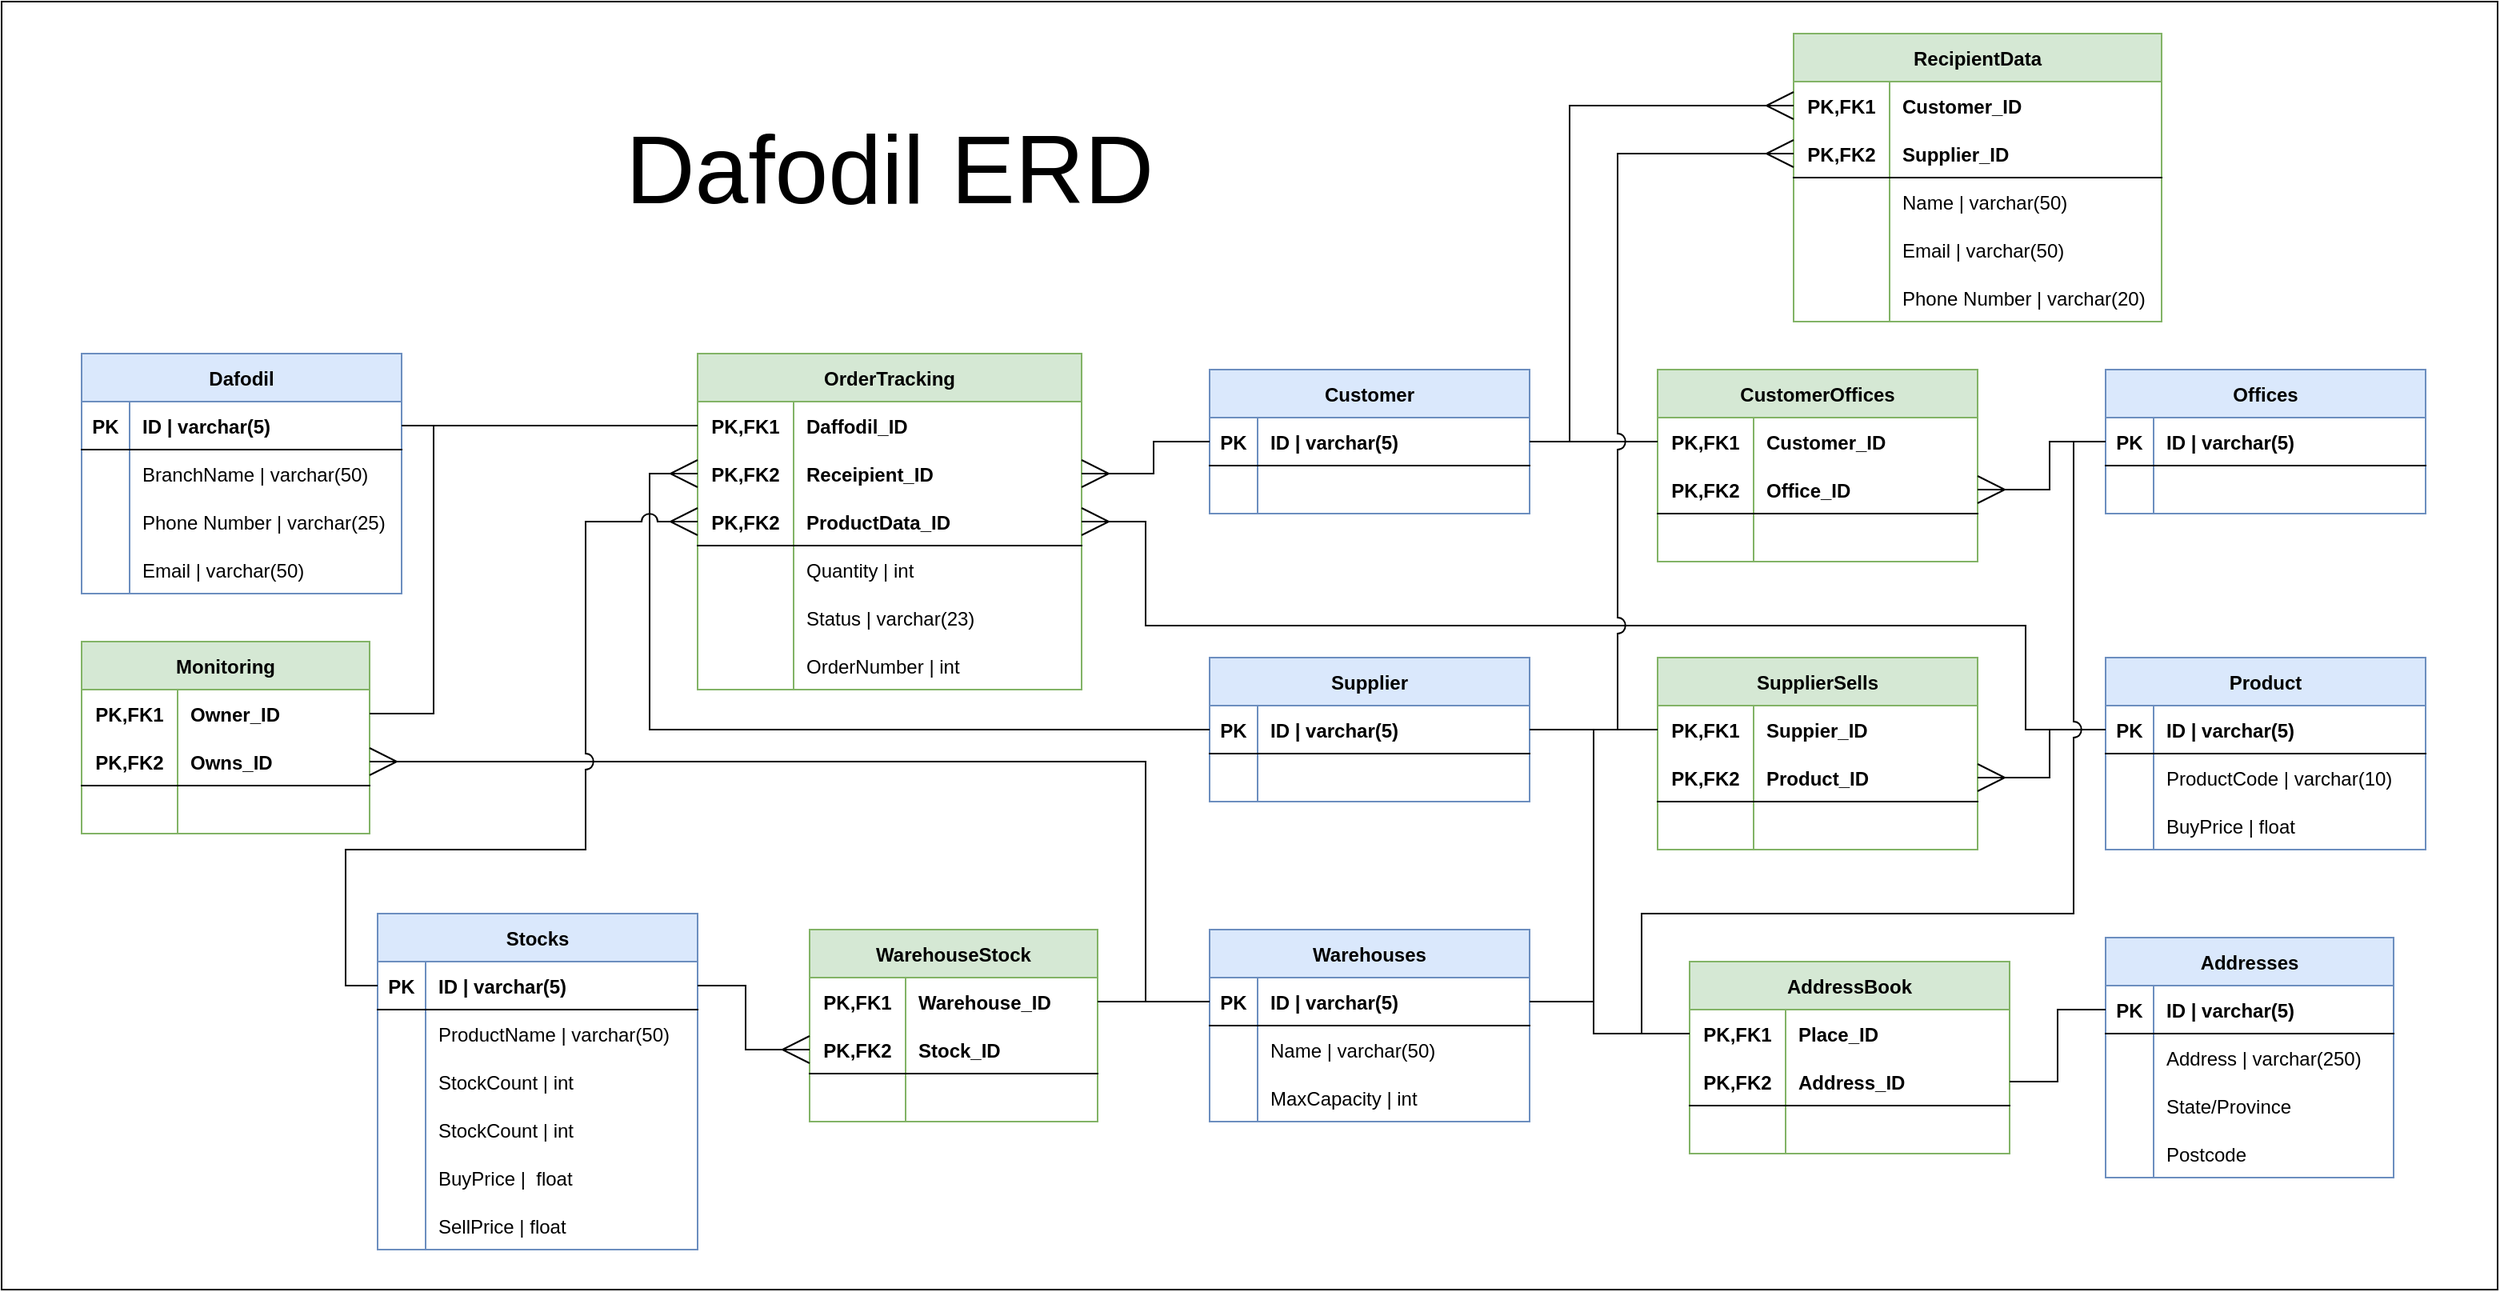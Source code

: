 <mxfile version="20.8.10" type="device"><diagram name="Page-1" id="R7ALOPLg-vh-awJIMA67"><mxGraphModel dx="2408" dy="737" grid="1" gridSize="10" guides="1" tooltips="1" connect="1" arrows="1" fold="1" page="1" pageScale="1" pageWidth="850" pageHeight="1100" math="0" shadow="0"><root><mxCell id="0"/><mxCell id="1" parent="0"/><mxCell id="m99JynyPS58iggm-0j1O-631" value="" style="whiteSpace=wrap;html=1;align=center;strokeColor=default;fillColor=default;backgroundOutline=1;" parent="1" vertex="1"><mxGeometry x="-800" y="240" width="1560" height="805" as="geometry"/></mxCell><mxCell id="m99JynyPS58iggm-0j1O-334" value="Monitoring" style="shape=table;startSize=30;container=1;collapsible=1;childLayout=tableLayout;fixedRows=1;rowLines=0;fontStyle=1;align=center;resizeLast=1;strokeColor=#82b366;fillColor=#d5e8d4;" parent="1" vertex="1"><mxGeometry x="-750" y="640" width="180" height="120" as="geometry"/></mxCell><mxCell id="m99JynyPS58iggm-0j1O-335" value="" style="shape=tableRow;horizontal=0;startSize=0;swimlaneHead=0;swimlaneBody=0;fillColor=none;collapsible=0;dropTarget=0;points=[[0,0.5],[1,0.5]];portConstraint=eastwest;top=0;left=0;right=0;bottom=0;strokeColor=default;" parent="m99JynyPS58iggm-0j1O-334" vertex="1"><mxGeometry y="30" width="180" height="30" as="geometry"/></mxCell><mxCell id="m99JynyPS58iggm-0j1O-336" value="PK,FK1" style="shape=partialRectangle;connectable=0;fillColor=none;top=0;left=0;bottom=0;right=0;fontStyle=1;overflow=hidden;strokeColor=default;" parent="m99JynyPS58iggm-0j1O-335" vertex="1"><mxGeometry width="60" height="30" as="geometry"><mxRectangle width="60" height="30" as="alternateBounds"/></mxGeometry></mxCell><mxCell id="m99JynyPS58iggm-0j1O-337" value="Owner_ID" style="shape=partialRectangle;connectable=0;fillColor=none;top=0;left=0;bottom=0;right=0;align=left;spacingLeft=6;fontStyle=1;overflow=hidden;strokeColor=default;" parent="m99JynyPS58iggm-0j1O-335" vertex="1"><mxGeometry x="60" width="120" height="30" as="geometry"><mxRectangle width="120" height="30" as="alternateBounds"/></mxGeometry></mxCell><mxCell id="m99JynyPS58iggm-0j1O-338" value="" style="shape=tableRow;horizontal=0;startSize=0;swimlaneHead=0;swimlaneBody=0;fillColor=none;collapsible=0;dropTarget=0;points=[[0,0.5],[1,0.5]];portConstraint=eastwest;top=0;left=0;right=0;bottom=1;strokeColor=default;" parent="m99JynyPS58iggm-0j1O-334" vertex="1"><mxGeometry y="60" width="180" height="30" as="geometry"/></mxCell><mxCell id="m99JynyPS58iggm-0j1O-339" value="PK,FK2" style="shape=partialRectangle;connectable=0;fillColor=none;top=0;left=0;bottom=0;right=0;fontStyle=1;overflow=hidden;strokeColor=default;" parent="m99JynyPS58iggm-0j1O-338" vertex="1"><mxGeometry width="60" height="30" as="geometry"><mxRectangle width="60" height="30" as="alternateBounds"/></mxGeometry></mxCell><mxCell id="m99JynyPS58iggm-0j1O-340" value="Owns_ID" style="shape=partialRectangle;connectable=0;fillColor=none;top=0;left=0;bottom=0;right=0;align=left;spacingLeft=6;fontStyle=1;overflow=hidden;strokeColor=default;" parent="m99JynyPS58iggm-0j1O-338" vertex="1"><mxGeometry x="60" width="120" height="30" as="geometry"><mxRectangle width="120" height="30" as="alternateBounds"/></mxGeometry></mxCell><mxCell id="m99JynyPS58iggm-0j1O-344" value="" style="shape=tableRow;horizontal=0;startSize=0;swimlaneHead=0;swimlaneBody=0;fillColor=none;collapsible=0;dropTarget=0;points=[[0,0.5],[1,0.5]];portConstraint=eastwest;top=0;left=0;right=0;bottom=0;strokeColor=default;" parent="m99JynyPS58iggm-0j1O-334" vertex="1"><mxGeometry y="90" width="180" height="30" as="geometry"/></mxCell><mxCell id="m99JynyPS58iggm-0j1O-345" value="" style="shape=partialRectangle;connectable=0;fillColor=none;top=0;left=0;bottom=0;right=0;editable=1;overflow=hidden;strokeColor=default;" parent="m99JynyPS58iggm-0j1O-344" vertex="1"><mxGeometry width="60" height="30" as="geometry"><mxRectangle width="60" height="30" as="alternateBounds"/></mxGeometry></mxCell><mxCell id="m99JynyPS58iggm-0j1O-346" value="" style="shape=partialRectangle;connectable=0;fillColor=none;top=0;left=0;bottom=0;right=0;align=left;spacingLeft=6;overflow=hidden;strokeColor=default;" parent="m99JynyPS58iggm-0j1O-344" vertex="1"><mxGeometry x="60" width="120" height="30" as="geometry"><mxRectangle width="120" height="30" as="alternateBounds"/></mxGeometry></mxCell><mxCell id="m99JynyPS58iggm-0j1O-347" value="Customer" style="shape=table;startSize=30;container=1;collapsible=1;childLayout=tableLayout;fixedRows=1;rowLines=0;fontStyle=1;align=center;resizeLast=1;strokeColor=#6c8ebf;fillColor=#dae8fc;" parent="1" vertex="1"><mxGeometry x="-45" y="470" width="200" height="90" as="geometry"/></mxCell><mxCell id="m99JynyPS58iggm-0j1O-348" value="" style="shape=tableRow;horizontal=0;startSize=0;swimlaneHead=0;swimlaneBody=0;fillColor=none;collapsible=0;dropTarget=0;points=[[0,0.5],[1,0.5]];portConstraint=eastwest;top=0;left=0;right=0;bottom=1;strokeColor=default;" parent="m99JynyPS58iggm-0j1O-347" vertex="1"><mxGeometry y="30" width="200" height="30" as="geometry"/></mxCell><mxCell id="m99JynyPS58iggm-0j1O-349" value="PK" style="shape=partialRectangle;connectable=0;fillColor=none;top=0;left=0;bottom=0;right=0;fontStyle=1;overflow=hidden;strokeColor=default;" parent="m99JynyPS58iggm-0j1O-348" vertex="1"><mxGeometry width="30" height="30" as="geometry"><mxRectangle width="30" height="30" as="alternateBounds"/></mxGeometry></mxCell><mxCell id="m99JynyPS58iggm-0j1O-350" value="ID | varchar(5)" style="shape=partialRectangle;connectable=0;fillColor=none;top=0;left=0;bottom=0;right=0;align=left;spacingLeft=6;fontStyle=1;overflow=hidden;strokeColor=default;" parent="m99JynyPS58iggm-0j1O-348" vertex="1"><mxGeometry x="30" width="170" height="30" as="geometry"><mxRectangle width="170" height="30" as="alternateBounds"/></mxGeometry></mxCell><mxCell id="llEU9yMPisO6zC_E_a6z-17" value="" style="shape=tableRow;horizontal=0;startSize=0;swimlaneHead=0;swimlaneBody=0;fillColor=none;collapsible=0;dropTarget=0;points=[[0,0.5],[1,0.5]];portConstraint=eastwest;top=0;left=0;right=0;bottom=0;strokeColor=default;" vertex="1" parent="m99JynyPS58iggm-0j1O-347"><mxGeometry y="60" width="200" height="30" as="geometry"/></mxCell><mxCell id="llEU9yMPisO6zC_E_a6z-18" value="" style="shape=partialRectangle;connectable=0;fillColor=none;top=0;left=0;bottom=0;right=0;editable=1;overflow=hidden;strokeColor=default;" vertex="1" parent="llEU9yMPisO6zC_E_a6z-17"><mxGeometry width="30" height="30" as="geometry"><mxRectangle width="30" height="30" as="alternateBounds"/></mxGeometry></mxCell><mxCell id="llEU9yMPisO6zC_E_a6z-19" value="" style="shape=partialRectangle;connectable=0;fillColor=none;top=0;left=0;bottom=0;right=0;align=left;spacingLeft=6;overflow=hidden;strokeColor=default;" vertex="1" parent="llEU9yMPisO6zC_E_a6z-17"><mxGeometry x="30" width="170" height="30" as="geometry"><mxRectangle width="170" height="30" as="alternateBounds"/></mxGeometry></mxCell><mxCell id="m99JynyPS58iggm-0j1O-373" value="Offices" style="shape=table;startSize=30;container=1;collapsible=1;childLayout=tableLayout;fixedRows=1;rowLines=0;fontStyle=1;align=center;resizeLast=1;strokeColor=#6c8ebf;fillColor=#dae8fc;" parent="1" vertex="1"><mxGeometry x="515" y="470" width="200" height="90" as="geometry"/></mxCell><mxCell id="m99JynyPS58iggm-0j1O-616" value="" style="shape=tableRow;horizontal=0;startSize=0;swimlaneHead=0;swimlaneBody=0;fillColor=none;collapsible=0;dropTarget=0;points=[[0,0.5],[1,0.5]];portConstraint=eastwest;top=0;left=0;right=0;bottom=1;strokeColor=default;" parent="m99JynyPS58iggm-0j1O-373" vertex="1"><mxGeometry y="30" width="200" height="30" as="geometry"/></mxCell><mxCell id="m99JynyPS58iggm-0j1O-617" value="PK" style="shape=partialRectangle;connectable=0;fillColor=none;top=0;left=0;bottom=0;right=0;fontStyle=1;overflow=hidden;strokeColor=default;" parent="m99JynyPS58iggm-0j1O-616" vertex="1"><mxGeometry width="30" height="30" as="geometry"><mxRectangle width="30" height="30" as="alternateBounds"/></mxGeometry></mxCell><mxCell id="m99JynyPS58iggm-0j1O-618" value="ID | varchar(5)" style="shape=partialRectangle;connectable=0;fillColor=none;top=0;left=0;bottom=0;right=0;align=left;spacingLeft=6;fontStyle=1;overflow=hidden;strokeColor=default;" parent="m99JynyPS58iggm-0j1O-616" vertex="1"><mxGeometry x="30" width="170" height="30" as="geometry"><mxRectangle width="170" height="30" as="alternateBounds"/></mxGeometry></mxCell><mxCell id="m99JynyPS58iggm-0j1O-607" value="" style="shape=tableRow;horizontal=0;startSize=0;swimlaneHead=0;swimlaneBody=0;fillColor=none;collapsible=0;dropTarget=0;points=[[0,0.5],[1,0.5]];portConstraint=eastwest;top=0;left=0;right=0;bottom=0;strokeColor=default;" parent="m99JynyPS58iggm-0j1O-373" vertex="1"><mxGeometry y="60" width="200" height="30" as="geometry"/></mxCell><mxCell id="m99JynyPS58iggm-0j1O-608" value="" style="shape=partialRectangle;connectable=0;fillColor=none;top=0;left=0;bottom=0;right=0;editable=1;overflow=hidden;strokeColor=default;" parent="m99JynyPS58iggm-0j1O-607" vertex="1"><mxGeometry width="30" height="30" as="geometry"><mxRectangle width="30" height="30" as="alternateBounds"/></mxGeometry></mxCell><mxCell id="m99JynyPS58iggm-0j1O-609" value="" style="shape=partialRectangle;connectable=0;fillColor=none;top=0;left=0;bottom=0;right=0;align=left;spacingLeft=6;overflow=hidden;strokeColor=default;" parent="m99JynyPS58iggm-0j1O-607" vertex="1"><mxGeometry x="30" width="170" height="30" as="geometry"><mxRectangle width="170" height="30" as="alternateBounds"/></mxGeometry></mxCell><mxCell id="m99JynyPS58iggm-0j1O-386" value="CustomerOffices" style="shape=table;startSize=30;container=1;collapsible=1;childLayout=tableLayout;fixedRows=1;rowLines=0;fontStyle=1;align=center;resizeLast=1;strokeColor=#82b366;fillColor=#d5e8d4;" parent="1" vertex="1"><mxGeometry x="235" y="470" width="200" height="120" as="geometry"/></mxCell><mxCell id="m99JynyPS58iggm-0j1O-387" value="" style="shape=tableRow;horizontal=0;startSize=0;swimlaneHead=0;swimlaneBody=0;fillColor=none;collapsible=0;dropTarget=0;points=[[0,0.5],[1,0.5]];portConstraint=eastwest;top=0;left=0;right=0;bottom=0;strokeColor=default;" parent="m99JynyPS58iggm-0j1O-386" vertex="1"><mxGeometry y="30" width="200" height="30" as="geometry"/></mxCell><mxCell id="m99JynyPS58iggm-0j1O-388" value="PK,FK1" style="shape=partialRectangle;connectable=0;fillColor=none;top=0;left=0;bottom=0;right=0;fontStyle=1;overflow=hidden;strokeColor=default;" parent="m99JynyPS58iggm-0j1O-387" vertex="1"><mxGeometry width="60" height="30" as="geometry"><mxRectangle width="60" height="30" as="alternateBounds"/></mxGeometry></mxCell><mxCell id="m99JynyPS58iggm-0j1O-389" value="Customer_ID" style="shape=partialRectangle;connectable=0;fillColor=none;top=0;left=0;bottom=0;right=0;align=left;spacingLeft=6;fontStyle=1;overflow=hidden;strokeColor=default;" parent="m99JynyPS58iggm-0j1O-387" vertex="1"><mxGeometry x="60" width="140" height="30" as="geometry"><mxRectangle width="140" height="30" as="alternateBounds"/></mxGeometry></mxCell><mxCell id="m99JynyPS58iggm-0j1O-390" value="" style="shape=tableRow;horizontal=0;startSize=0;swimlaneHead=0;swimlaneBody=0;fillColor=none;collapsible=0;dropTarget=0;points=[[0,0.5],[1,0.5]];portConstraint=eastwest;top=0;left=0;right=0;bottom=1;strokeColor=default;" parent="m99JynyPS58iggm-0j1O-386" vertex="1"><mxGeometry y="60" width="200" height="30" as="geometry"/></mxCell><mxCell id="m99JynyPS58iggm-0j1O-391" value="PK,FK2" style="shape=partialRectangle;connectable=0;fillColor=none;top=0;left=0;bottom=0;right=0;fontStyle=1;overflow=hidden;strokeColor=default;" parent="m99JynyPS58iggm-0j1O-390" vertex="1"><mxGeometry width="60" height="30" as="geometry"><mxRectangle width="60" height="30" as="alternateBounds"/></mxGeometry></mxCell><mxCell id="m99JynyPS58iggm-0j1O-392" value="Office_ID" style="shape=partialRectangle;connectable=0;fillColor=none;top=0;left=0;bottom=0;right=0;align=left;spacingLeft=6;fontStyle=1;overflow=hidden;strokeColor=default;" parent="m99JynyPS58iggm-0j1O-390" vertex="1"><mxGeometry x="60" width="140" height="30" as="geometry"><mxRectangle width="140" height="30" as="alternateBounds"/></mxGeometry></mxCell><mxCell id="m99JynyPS58iggm-0j1O-393" value="" style="shape=tableRow;horizontal=0;startSize=0;swimlaneHead=0;swimlaneBody=0;fillColor=none;collapsible=0;dropTarget=0;points=[[0,0.5],[1,0.5]];portConstraint=eastwest;top=0;left=0;right=0;bottom=0;strokeColor=default;" parent="m99JynyPS58iggm-0j1O-386" vertex="1"><mxGeometry y="90" width="200" height="30" as="geometry"/></mxCell><mxCell id="m99JynyPS58iggm-0j1O-394" value="" style="shape=partialRectangle;connectable=0;fillColor=none;top=0;left=0;bottom=0;right=0;editable=1;overflow=hidden;strokeColor=default;" parent="m99JynyPS58iggm-0j1O-393" vertex="1"><mxGeometry width="60" height="30" as="geometry"><mxRectangle width="60" height="30" as="alternateBounds"/></mxGeometry></mxCell><mxCell id="m99JynyPS58iggm-0j1O-395" value="" style="shape=partialRectangle;connectable=0;fillColor=none;top=0;left=0;bottom=0;right=0;align=left;spacingLeft=6;overflow=hidden;strokeColor=default;" parent="m99JynyPS58iggm-0j1O-393" vertex="1"><mxGeometry x="60" width="140" height="30" as="geometry"><mxRectangle width="140" height="30" as="alternateBounds"/></mxGeometry></mxCell><mxCell id="m99JynyPS58iggm-0j1O-400" style="edgeStyle=orthogonalEdgeStyle;rounded=0;orthogonalLoop=1;jettySize=auto;html=1;exitX=1;exitY=0.5;exitDx=0;exitDy=0;entryX=0;entryY=0.5;entryDx=0;entryDy=0;endArrow=none;endFill=0;endSize=15;" parent="1" source="m99JynyPS58iggm-0j1O-348" target="m99JynyPS58iggm-0j1O-387" edge="1"><mxGeometry relative="1" as="geometry"/></mxCell><mxCell id="m99JynyPS58iggm-0j1O-402" value="OrderTracking" style="shape=table;startSize=30;container=1;collapsible=1;childLayout=tableLayout;fixedRows=1;rowLines=0;fontStyle=1;align=center;resizeLast=1;strokeColor=#82b366;fillColor=#d5e8d4;" parent="1" vertex="1"><mxGeometry x="-365" y="460" width="240" height="210" as="geometry"/></mxCell><mxCell id="m99JynyPS58iggm-0j1O-403" value="" style="shape=tableRow;horizontal=0;startSize=0;swimlaneHead=0;swimlaneBody=0;fillColor=none;collapsible=0;dropTarget=0;points=[[0,0.5],[1,0.5]];portConstraint=eastwest;top=0;left=0;right=0;bottom=0;strokeColor=default;" parent="m99JynyPS58iggm-0j1O-402" vertex="1"><mxGeometry y="30" width="240" height="30" as="geometry"/></mxCell><mxCell id="m99JynyPS58iggm-0j1O-404" value="PK,FK1" style="shape=partialRectangle;connectable=0;fillColor=none;top=0;left=0;bottom=0;right=0;fontStyle=1;overflow=hidden;strokeColor=default;" parent="m99JynyPS58iggm-0j1O-403" vertex="1"><mxGeometry width="60" height="30" as="geometry"><mxRectangle width="60" height="30" as="alternateBounds"/></mxGeometry></mxCell><mxCell id="m99JynyPS58iggm-0j1O-405" value="Daffodil_ID" style="shape=partialRectangle;connectable=0;fillColor=none;top=0;left=0;bottom=0;right=0;align=left;spacingLeft=6;fontStyle=1;overflow=hidden;strokeColor=default;" parent="m99JynyPS58iggm-0j1O-403" vertex="1"><mxGeometry x="60" width="180" height="30" as="geometry"><mxRectangle width="180" height="30" as="alternateBounds"/></mxGeometry></mxCell><mxCell id="m99JynyPS58iggm-0j1O-406" value="" style="shape=tableRow;horizontal=0;startSize=0;swimlaneHead=0;swimlaneBody=0;fillColor=none;collapsible=0;dropTarget=0;points=[[0,0.5],[1,0.5]];portConstraint=eastwest;top=0;left=0;right=0;bottom=0;strokeColor=default;" parent="m99JynyPS58iggm-0j1O-402" vertex="1"><mxGeometry y="60" width="240" height="30" as="geometry"/></mxCell><mxCell id="m99JynyPS58iggm-0j1O-407" value="PK,FK2" style="shape=partialRectangle;connectable=0;fillColor=none;top=0;left=0;bottom=0;right=0;fontStyle=1;overflow=hidden;strokeColor=default;" parent="m99JynyPS58iggm-0j1O-406" vertex="1"><mxGeometry width="60" height="30" as="geometry"><mxRectangle width="60" height="30" as="alternateBounds"/></mxGeometry></mxCell><mxCell id="m99JynyPS58iggm-0j1O-408" value="Receipient_ID" style="shape=partialRectangle;connectable=0;fillColor=none;top=0;left=0;bottom=0;right=0;align=left;spacingLeft=6;fontStyle=1;overflow=hidden;strokeColor=default;" parent="m99JynyPS58iggm-0j1O-406" vertex="1"><mxGeometry x="60" width="180" height="30" as="geometry"><mxRectangle width="180" height="30" as="alternateBounds"/></mxGeometry></mxCell><mxCell id="m99JynyPS58iggm-0j1O-626" value="" style="shape=tableRow;horizontal=0;startSize=0;swimlaneHead=0;swimlaneBody=0;fillColor=none;collapsible=0;dropTarget=0;points=[[0,0.5],[1,0.5]];portConstraint=eastwest;top=0;left=0;right=0;bottom=1;strokeColor=default;" parent="m99JynyPS58iggm-0j1O-402" vertex="1"><mxGeometry y="90" width="240" height="30" as="geometry"/></mxCell><mxCell id="m99JynyPS58iggm-0j1O-627" value="PK,FK2" style="shape=partialRectangle;connectable=0;fillColor=none;top=0;left=0;bottom=0;right=0;fontStyle=1;overflow=hidden;strokeColor=default;" parent="m99JynyPS58iggm-0j1O-626" vertex="1"><mxGeometry width="60" height="30" as="geometry"><mxRectangle width="60" height="30" as="alternateBounds"/></mxGeometry></mxCell><mxCell id="m99JynyPS58iggm-0j1O-628" value="ProductData_ID" style="shape=partialRectangle;connectable=0;fillColor=none;top=0;left=0;bottom=0;right=0;align=left;spacingLeft=6;fontStyle=1;overflow=hidden;strokeColor=default;" parent="m99JynyPS58iggm-0j1O-626" vertex="1"><mxGeometry x="60" width="180" height="30" as="geometry"><mxRectangle width="180" height="30" as="alternateBounds"/></mxGeometry></mxCell><mxCell id="m99JynyPS58iggm-0j1O-586" value="" style="shape=tableRow;horizontal=0;startSize=0;swimlaneHead=0;swimlaneBody=0;fillColor=none;collapsible=0;dropTarget=0;points=[[0,0.5],[1,0.5]];portConstraint=eastwest;top=0;left=0;right=0;bottom=0;strokeColor=default;" parent="m99JynyPS58iggm-0j1O-402" vertex="1"><mxGeometry y="120" width="240" height="30" as="geometry"/></mxCell><mxCell id="m99JynyPS58iggm-0j1O-587" value="" style="shape=partialRectangle;connectable=0;fillColor=none;top=0;left=0;bottom=0;right=0;editable=1;overflow=hidden;strokeColor=default;" parent="m99JynyPS58iggm-0j1O-586" vertex="1"><mxGeometry width="60" height="30" as="geometry"><mxRectangle width="60" height="30" as="alternateBounds"/></mxGeometry></mxCell><mxCell id="m99JynyPS58iggm-0j1O-588" value="Quantity | int" style="shape=partialRectangle;connectable=0;fillColor=none;top=0;left=0;bottom=0;right=0;align=left;spacingLeft=6;overflow=hidden;strokeColor=default;" parent="m99JynyPS58iggm-0j1O-586" vertex="1"><mxGeometry x="60" width="180" height="30" as="geometry"><mxRectangle width="180" height="30" as="alternateBounds"/></mxGeometry></mxCell><mxCell id="m99JynyPS58iggm-0j1O-589" value="" style="shape=tableRow;horizontal=0;startSize=0;swimlaneHead=0;swimlaneBody=0;fillColor=none;collapsible=0;dropTarget=0;points=[[0,0.5],[1,0.5]];portConstraint=eastwest;top=0;left=0;right=0;bottom=0;strokeColor=default;" parent="m99JynyPS58iggm-0j1O-402" vertex="1"><mxGeometry y="150" width="240" height="30" as="geometry"/></mxCell><mxCell id="m99JynyPS58iggm-0j1O-590" value="" style="shape=partialRectangle;connectable=0;fillColor=none;top=0;left=0;bottom=0;right=0;editable=1;overflow=hidden;strokeColor=default;" parent="m99JynyPS58iggm-0j1O-589" vertex="1"><mxGeometry width="60" height="30" as="geometry"><mxRectangle width="60" height="30" as="alternateBounds"/></mxGeometry></mxCell><mxCell id="m99JynyPS58iggm-0j1O-591" value="Status | varchar(23)" style="shape=partialRectangle;connectable=0;fillColor=none;top=0;left=0;bottom=0;right=0;align=left;spacingLeft=6;overflow=hidden;strokeColor=default;" parent="m99JynyPS58iggm-0j1O-589" vertex="1"><mxGeometry x="60" width="180" height="30" as="geometry"><mxRectangle width="180" height="30" as="alternateBounds"/></mxGeometry></mxCell><mxCell id="m99JynyPS58iggm-0j1O-354" value="" style="shape=tableRow;horizontal=0;startSize=0;swimlaneHead=0;swimlaneBody=0;fillColor=none;collapsible=0;dropTarget=0;points=[[0,0.5],[1,0.5]];portConstraint=eastwest;top=0;left=0;right=0;bottom=0;strokeColor=default;" parent="m99JynyPS58iggm-0j1O-402" vertex="1"><mxGeometry y="180" width="240" height="30" as="geometry"/></mxCell><mxCell id="m99JynyPS58iggm-0j1O-355" value="" style="shape=partialRectangle;connectable=0;fillColor=none;top=0;left=0;bottom=0;right=0;editable=1;overflow=hidden;strokeColor=default;" parent="m99JynyPS58iggm-0j1O-354" vertex="1"><mxGeometry width="60" height="30" as="geometry"><mxRectangle width="60" height="30" as="alternateBounds"/></mxGeometry></mxCell><mxCell id="m99JynyPS58iggm-0j1O-356" value="OrderNumber | int" style="shape=partialRectangle;connectable=0;fillColor=none;top=0;left=0;bottom=0;right=0;align=left;spacingLeft=6;overflow=hidden;strokeColor=default;" parent="m99JynyPS58iggm-0j1O-354" vertex="1"><mxGeometry x="60" width="180" height="30" as="geometry"><mxRectangle width="180" height="30" as="alternateBounds"/></mxGeometry></mxCell><mxCell id="m99JynyPS58iggm-0j1O-415" value="Addresses" style="shape=table;startSize=30;container=1;collapsible=1;childLayout=tableLayout;fixedRows=1;rowLines=0;fontStyle=1;align=center;resizeLast=1;strokeColor=#6c8ebf;fillColor=#dae8fc;" parent="1" vertex="1"><mxGeometry x="515" y="825" width="180" height="150" as="geometry"/></mxCell><mxCell id="m99JynyPS58iggm-0j1O-416" value="" style="shape=tableRow;horizontal=0;startSize=0;swimlaneHead=0;swimlaneBody=0;fillColor=none;collapsible=0;dropTarget=0;points=[[0,0.5],[1,0.5]];portConstraint=eastwest;top=0;left=0;right=0;bottom=1;strokeColor=default;" parent="m99JynyPS58iggm-0j1O-415" vertex="1"><mxGeometry y="30" width="180" height="30" as="geometry"/></mxCell><mxCell id="m99JynyPS58iggm-0j1O-417" value="PK" style="shape=partialRectangle;connectable=0;fillColor=none;top=0;left=0;bottom=0;right=0;fontStyle=1;overflow=hidden;strokeColor=default;" parent="m99JynyPS58iggm-0j1O-416" vertex="1"><mxGeometry width="30" height="30" as="geometry"><mxRectangle width="30" height="30" as="alternateBounds"/></mxGeometry></mxCell><mxCell id="m99JynyPS58iggm-0j1O-418" value="ID | varchar(5)" style="shape=partialRectangle;connectable=0;fillColor=none;top=0;left=0;bottom=0;right=0;align=left;spacingLeft=6;fontStyle=1;overflow=hidden;strokeColor=default;" parent="m99JynyPS58iggm-0j1O-416" vertex="1"><mxGeometry x="30" width="150" height="30" as="geometry"><mxRectangle width="150" height="30" as="alternateBounds"/></mxGeometry></mxCell><mxCell id="m99JynyPS58iggm-0j1O-419" value="" style="shape=tableRow;horizontal=0;startSize=0;swimlaneHead=0;swimlaneBody=0;fillColor=none;collapsible=0;dropTarget=0;points=[[0,0.5],[1,0.5]];portConstraint=eastwest;top=0;left=0;right=0;bottom=0;strokeColor=default;" parent="m99JynyPS58iggm-0j1O-415" vertex="1"><mxGeometry y="60" width="180" height="30" as="geometry"/></mxCell><mxCell id="m99JynyPS58iggm-0j1O-420" value="" style="shape=partialRectangle;connectable=0;fillColor=none;top=0;left=0;bottom=0;right=0;editable=1;overflow=hidden;strokeColor=default;" parent="m99JynyPS58iggm-0j1O-419" vertex="1"><mxGeometry width="30" height="30" as="geometry"><mxRectangle width="30" height="30" as="alternateBounds"/></mxGeometry></mxCell><mxCell id="m99JynyPS58iggm-0j1O-421" value="Address | varchar(250)" style="shape=partialRectangle;connectable=0;fillColor=none;top=0;left=0;bottom=0;right=0;align=left;spacingLeft=6;overflow=hidden;strokeColor=default;" parent="m99JynyPS58iggm-0j1O-419" vertex="1"><mxGeometry x="30" width="150" height="30" as="geometry"><mxRectangle width="150" height="30" as="alternateBounds"/></mxGeometry></mxCell><mxCell id="m99JynyPS58iggm-0j1O-425" value="" style="shape=tableRow;horizontal=0;startSize=0;swimlaneHead=0;swimlaneBody=0;fillColor=none;collapsible=0;dropTarget=0;points=[[0,0.5],[1,0.5]];portConstraint=eastwest;top=0;left=0;right=0;bottom=0;strokeColor=default;" parent="m99JynyPS58iggm-0j1O-415" vertex="1"><mxGeometry y="90" width="180" height="30" as="geometry"/></mxCell><mxCell id="m99JynyPS58iggm-0j1O-426" value="" style="shape=partialRectangle;connectable=0;fillColor=none;top=0;left=0;bottom=0;right=0;editable=1;overflow=hidden;strokeColor=default;" parent="m99JynyPS58iggm-0j1O-425" vertex="1"><mxGeometry width="30" height="30" as="geometry"><mxRectangle width="30" height="30" as="alternateBounds"/></mxGeometry></mxCell><mxCell id="m99JynyPS58iggm-0j1O-427" value="State/Province" style="shape=partialRectangle;connectable=0;fillColor=none;top=0;left=0;bottom=0;right=0;align=left;spacingLeft=6;overflow=hidden;strokeColor=default;" parent="m99JynyPS58iggm-0j1O-425" vertex="1"><mxGeometry x="30" width="150" height="30" as="geometry"><mxRectangle width="150" height="30" as="alternateBounds"/></mxGeometry></mxCell><mxCell id="m99JynyPS58iggm-0j1O-422" value="" style="shape=tableRow;horizontal=0;startSize=0;swimlaneHead=0;swimlaneBody=0;fillColor=none;collapsible=0;dropTarget=0;points=[[0,0.5],[1,0.5]];portConstraint=eastwest;top=0;left=0;right=0;bottom=0;strokeColor=default;" parent="m99JynyPS58iggm-0j1O-415" vertex="1"><mxGeometry y="120" width="180" height="30" as="geometry"/></mxCell><mxCell id="m99JynyPS58iggm-0j1O-423" value="" style="shape=partialRectangle;connectable=0;fillColor=none;top=0;left=0;bottom=0;right=0;editable=1;overflow=hidden;strokeColor=default;" parent="m99JynyPS58iggm-0j1O-422" vertex="1"><mxGeometry width="30" height="30" as="geometry"><mxRectangle width="30" height="30" as="alternateBounds"/></mxGeometry></mxCell><mxCell id="m99JynyPS58iggm-0j1O-424" value="Postcode" style="shape=partialRectangle;connectable=0;fillColor=none;top=0;left=0;bottom=0;right=0;align=left;spacingLeft=6;overflow=hidden;strokeColor=default;" parent="m99JynyPS58iggm-0j1O-422" vertex="1"><mxGeometry x="30" width="150" height="30" as="geometry"><mxRectangle width="150" height="30" as="alternateBounds"/></mxGeometry></mxCell><mxCell id="m99JynyPS58iggm-0j1O-434" style="edgeStyle=orthogonalEdgeStyle;rounded=0;orthogonalLoop=1;jettySize=auto;html=1;exitX=0;exitY=0.5;exitDx=0;exitDy=0;entryX=1;entryY=0.5;entryDx=0;entryDy=0;endArrow=ERmany;endFill=0;endSize=15;" parent="1" source="m99JynyPS58iggm-0j1O-348" target="m99JynyPS58iggm-0j1O-406" edge="1"><mxGeometry relative="1" as="geometry"/></mxCell><mxCell id="m99JynyPS58iggm-0j1O-435" value="Dafodil" style="shape=table;startSize=30;container=1;collapsible=1;childLayout=tableLayout;fixedRows=1;rowLines=0;fontStyle=1;align=center;resizeLast=1;strokeColor=#6c8ebf;fillColor=#dae8fc;" parent="1" vertex="1"><mxGeometry x="-750" y="460" width="200" height="150" as="geometry"/></mxCell><mxCell id="m99JynyPS58iggm-0j1O-436" value="" style="shape=tableRow;horizontal=0;startSize=0;swimlaneHead=0;swimlaneBody=0;fillColor=none;collapsible=0;dropTarget=0;points=[[0,0.5],[1,0.5]];portConstraint=eastwest;top=0;left=0;right=0;bottom=1;strokeColor=default;" parent="m99JynyPS58iggm-0j1O-435" vertex="1"><mxGeometry y="30" width="200" height="30" as="geometry"/></mxCell><mxCell id="m99JynyPS58iggm-0j1O-437" value="PK" style="shape=partialRectangle;connectable=0;fillColor=none;top=0;left=0;bottom=0;right=0;fontStyle=1;overflow=hidden;strokeColor=default;" parent="m99JynyPS58iggm-0j1O-436" vertex="1"><mxGeometry width="30" height="30" as="geometry"><mxRectangle width="30" height="30" as="alternateBounds"/></mxGeometry></mxCell><mxCell id="m99JynyPS58iggm-0j1O-438" value="ID | varchar(5)" style="shape=partialRectangle;connectable=0;fillColor=none;top=0;left=0;bottom=0;right=0;align=left;spacingLeft=6;fontStyle=1;overflow=hidden;strokeColor=default;" parent="m99JynyPS58iggm-0j1O-436" vertex="1"><mxGeometry x="30" width="170" height="30" as="geometry"><mxRectangle width="170" height="30" as="alternateBounds"/></mxGeometry></mxCell><mxCell id="m99JynyPS58iggm-0j1O-439" value="" style="shape=tableRow;horizontal=0;startSize=0;swimlaneHead=0;swimlaneBody=0;fillColor=none;collapsible=0;dropTarget=0;points=[[0,0.5],[1,0.5]];portConstraint=eastwest;top=0;left=0;right=0;bottom=0;strokeColor=default;" parent="m99JynyPS58iggm-0j1O-435" vertex="1"><mxGeometry y="60" width="200" height="30" as="geometry"/></mxCell><mxCell id="m99JynyPS58iggm-0j1O-440" value="" style="shape=partialRectangle;connectable=0;fillColor=none;top=0;left=0;bottom=0;right=0;editable=1;overflow=hidden;strokeColor=default;" parent="m99JynyPS58iggm-0j1O-439" vertex="1"><mxGeometry width="30" height="30" as="geometry"><mxRectangle width="30" height="30" as="alternateBounds"/></mxGeometry></mxCell><mxCell id="m99JynyPS58iggm-0j1O-441" value="BranchName | varchar(50)" style="shape=partialRectangle;connectable=0;fillColor=none;top=0;left=0;bottom=0;right=0;align=left;spacingLeft=6;overflow=hidden;strokeColor=default;" parent="m99JynyPS58iggm-0j1O-439" vertex="1"><mxGeometry x="30" width="170" height="30" as="geometry"><mxRectangle width="170" height="30" as="alternateBounds"/></mxGeometry></mxCell><mxCell id="m99JynyPS58iggm-0j1O-442" value="" style="shape=tableRow;horizontal=0;startSize=0;swimlaneHead=0;swimlaneBody=0;fillColor=none;collapsible=0;dropTarget=0;points=[[0,0.5],[1,0.5]];portConstraint=eastwest;top=0;left=0;right=0;bottom=0;strokeColor=default;" parent="m99JynyPS58iggm-0j1O-435" vertex="1"><mxGeometry y="90" width="200" height="30" as="geometry"/></mxCell><mxCell id="m99JynyPS58iggm-0j1O-443" value="" style="shape=partialRectangle;connectable=0;fillColor=none;top=0;left=0;bottom=0;right=0;editable=1;overflow=hidden;strokeColor=default;" parent="m99JynyPS58iggm-0j1O-442" vertex="1"><mxGeometry width="30" height="30" as="geometry"><mxRectangle width="30" height="30" as="alternateBounds"/></mxGeometry></mxCell><mxCell id="m99JynyPS58iggm-0j1O-444" value="Phone Number | varchar(25)" style="shape=partialRectangle;connectable=0;fillColor=none;top=0;left=0;bottom=0;right=0;align=left;spacingLeft=6;overflow=hidden;strokeColor=default;" parent="m99JynyPS58iggm-0j1O-442" vertex="1"><mxGeometry x="30" width="170" height="30" as="geometry"><mxRectangle width="170" height="30" as="alternateBounds"/></mxGeometry></mxCell><mxCell id="m99JynyPS58iggm-0j1O-445" value="" style="shape=tableRow;horizontal=0;startSize=0;swimlaneHead=0;swimlaneBody=0;fillColor=none;collapsible=0;dropTarget=0;points=[[0,0.5],[1,0.5]];portConstraint=eastwest;top=0;left=0;right=0;bottom=0;strokeColor=default;" parent="m99JynyPS58iggm-0j1O-435" vertex="1"><mxGeometry y="120" width="200" height="30" as="geometry"/></mxCell><mxCell id="m99JynyPS58iggm-0j1O-446" value="" style="shape=partialRectangle;connectable=0;fillColor=none;top=0;left=0;bottom=0;right=0;editable=1;overflow=hidden;strokeColor=default;" parent="m99JynyPS58iggm-0j1O-445" vertex="1"><mxGeometry width="30" height="30" as="geometry"><mxRectangle width="30" height="30" as="alternateBounds"/></mxGeometry></mxCell><mxCell id="m99JynyPS58iggm-0j1O-447" value="Email | varchar(50)" style="shape=partialRectangle;connectable=0;fillColor=none;top=0;left=0;bottom=0;right=0;align=left;spacingLeft=6;overflow=hidden;strokeColor=default;" parent="m99JynyPS58iggm-0j1O-445" vertex="1"><mxGeometry x="30" width="170" height="30" as="geometry"><mxRectangle width="170" height="30" as="alternateBounds"/></mxGeometry></mxCell><mxCell id="m99JynyPS58iggm-0j1O-448" style="edgeStyle=orthogonalEdgeStyle;rounded=0;orthogonalLoop=1;jettySize=auto;html=1;exitX=1;exitY=0.5;exitDx=0;exitDy=0;endArrow=none;endFill=0;endSize=15;" parent="1" source="m99JynyPS58iggm-0j1O-436" target="m99JynyPS58iggm-0j1O-403" edge="1"><mxGeometry relative="1" as="geometry"/></mxCell><mxCell id="m99JynyPS58iggm-0j1O-463" value="Supplier" style="shape=table;startSize=30;container=1;collapsible=1;childLayout=tableLayout;fixedRows=1;rowLines=0;fontStyle=1;align=center;resizeLast=1;strokeColor=#6c8ebf;fillColor=#dae8fc;" parent="1" vertex="1"><mxGeometry x="-45" y="650" width="200" height="90" as="geometry"/></mxCell><mxCell id="m99JynyPS58iggm-0j1O-464" value="" style="shape=tableRow;horizontal=0;startSize=0;swimlaneHead=0;swimlaneBody=0;fillColor=none;collapsible=0;dropTarget=0;points=[[0,0.5],[1,0.5]];portConstraint=eastwest;top=0;left=0;right=0;bottom=1;strokeColor=default;" parent="m99JynyPS58iggm-0j1O-463" vertex="1"><mxGeometry y="30" width="200" height="30" as="geometry"/></mxCell><mxCell id="m99JynyPS58iggm-0j1O-465" value="PK" style="shape=partialRectangle;connectable=0;fillColor=none;top=0;left=0;bottom=0;right=0;fontStyle=1;overflow=hidden;strokeColor=default;" parent="m99JynyPS58iggm-0j1O-464" vertex="1"><mxGeometry width="30" height="30" as="geometry"><mxRectangle width="30" height="30" as="alternateBounds"/></mxGeometry></mxCell><mxCell id="m99JynyPS58iggm-0j1O-466" value="ID | varchar(5)" style="shape=partialRectangle;connectable=0;fillColor=none;top=0;left=0;bottom=0;right=0;align=left;spacingLeft=6;fontStyle=1;overflow=hidden;strokeColor=default;" parent="m99JynyPS58iggm-0j1O-464" vertex="1"><mxGeometry x="30" width="170" height="30" as="geometry"><mxRectangle width="170" height="30" as="alternateBounds"/></mxGeometry></mxCell><mxCell id="m99JynyPS58iggm-0j1O-470" value="" style="shape=tableRow;horizontal=0;startSize=0;swimlaneHead=0;swimlaneBody=0;fillColor=none;collapsible=0;dropTarget=0;points=[[0,0.5],[1,0.5]];portConstraint=eastwest;top=0;left=0;right=0;bottom=0;strokeColor=default;" parent="m99JynyPS58iggm-0j1O-463" vertex="1"><mxGeometry y="60" width="200" height="30" as="geometry"/></mxCell><mxCell id="m99JynyPS58iggm-0j1O-471" value="" style="shape=partialRectangle;connectable=0;fillColor=none;top=0;left=0;bottom=0;right=0;editable=1;overflow=hidden;strokeColor=default;" parent="m99JynyPS58iggm-0j1O-470" vertex="1"><mxGeometry width="30" height="30" as="geometry"><mxRectangle width="30" height="30" as="alternateBounds"/></mxGeometry></mxCell><mxCell id="m99JynyPS58iggm-0j1O-472" value="" style="shape=partialRectangle;connectable=0;fillColor=none;top=0;left=0;bottom=0;right=0;align=left;spacingLeft=6;overflow=hidden;strokeColor=default;" parent="m99JynyPS58iggm-0j1O-470" vertex="1"><mxGeometry x="30" width="170" height="30" as="geometry"><mxRectangle width="170" height="30" as="alternateBounds"/></mxGeometry></mxCell><mxCell id="m99JynyPS58iggm-0j1O-476" style="edgeStyle=orthogonalEdgeStyle;rounded=0;orthogonalLoop=1;jettySize=auto;html=1;exitX=0;exitY=0.5;exitDx=0;exitDy=0;entryX=0;entryY=0.5;entryDx=0;entryDy=0;endArrow=ERmany;endFill=0;endSize=15;" parent="1" source="m99JynyPS58iggm-0j1O-464" target="m99JynyPS58iggm-0j1O-406" edge="1"><mxGeometry relative="1" as="geometry"/></mxCell><mxCell id="m99JynyPS58iggm-0j1O-477" value="Product" style="shape=table;startSize=30;container=1;collapsible=1;childLayout=tableLayout;fixedRows=1;rowLines=0;fontStyle=1;align=center;resizeLast=1;strokeColor=#6c8ebf;fillColor=#dae8fc;" parent="1" vertex="1"><mxGeometry x="515" y="650" width="200" height="120" as="geometry"/></mxCell><mxCell id="m99JynyPS58iggm-0j1O-478" value="" style="shape=tableRow;horizontal=0;startSize=0;swimlaneHead=0;swimlaneBody=0;fillColor=none;collapsible=0;dropTarget=0;points=[[0,0.5],[1,0.5]];portConstraint=eastwest;top=0;left=0;right=0;bottom=1;strokeColor=default;" parent="m99JynyPS58iggm-0j1O-477" vertex="1"><mxGeometry y="30" width="200" height="30" as="geometry"/></mxCell><mxCell id="m99JynyPS58iggm-0j1O-479" value="PK" style="shape=partialRectangle;connectable=0;fillColor=none;top=0;left=0;bottom=0;right=0;fontStyle=1;overflow=hidden;strokeColor=default;" parent="m99JynyPS58iggm-0j1O-478" vertex="1"><mxGeometry width="30" height="30" as="geometry"><mxRectangle width="30" height="30" as="alternateBounds"/></mxGeometry></mxCell><mxCell id="m99JynyPS58iggm-0j1O-480" value="ID | varchar(5)" style="shape=partialRectangle;connectable=0;fillColor=none;top=0;left=0;bottom=0;right=0;align=left;spacingLeft=6;fontStyle=1;overflow=hidden;strokeColor=default;" parent="m99JynyPS58iggm-0j1O-478" vertex="1"><mxGeometry x="30" width="170" height="30" as="geometry"><mxRectangle width="170" height="30" as="alternateBounds"/></mxGeometry></mxCell><mxCell id="m99JynyPS58iggm-0j1O-529" value="" style="shape=tableRow;horizontal=0;startSize=0;swimlaneHead=0;swimlaneBody=0;fillColor=none;collapsible=0;dropTarget=0;points=[[0,0.5],[1,0.5]];portConstraint=eastwest;top=0;left=0;right=0;bottom=0;strokeColor=default;" parent="m99JynyPS58iggm-0j1O-477" vertex="1"><mxGeometry y="60" width="200" height="30" as="geometry"/></mxCell><mxCell id="m99JynyPS58iggm-0j1O-530" value="" style="shape=partialRectangle;connectable=0;fillColor=none;top=0;left=0;bottom=0;right=0;editable=1;overflow=hidden;strokeColor=default;" parent="m99JynyPS58iggm-0j1O-529" vertex="1"><mxGeometry width="30" height="30" as="geometry"><mxRectangle width="30" height="30" as="alternateBounds"/></mxGeometry></mxCell><mxCell id="m99JynyPS58iggm-0j1O-531" value="ProductCode | varchar(10)" style="shape=partialRectangle;connectable=0;fillColor=none;top=0;left=0;bottom=0;right=0;align=left;spacingLeft=6;overflow=hidden;strokeColor=default;" parent="m99JynyPS58iggm-0j1O-529" vertex="1"><mxGeometry x="30" width="170" height="30" as="geometry"><mxRectangle width="170" height="30" as="alternateBounds"/></mxGeometry></mxCell><mxCell id="m99JynyPS58iggm-0j1O-484" value="" style="shape=tableRow;horizontal=0;startSize=0;swimlaneHead=0;swimlaneBody=0;fillColor=none;collapsible=0;dropTarget=0;points=[[0,0.5],[1,0.5]];portConstraint=eastwest;top=0;left=0;right=0;bottom=0;strokeColor=default;" parent="m99JynyPS58iggm-0j1O-477" vertex="1"><mxGeometry y="90" width="200" height="30" as="geometry"/></mxCell><mxCell id="m99JynyPS58iggm-0j1O-485" value="" style="shape=partialRectangle;connectable=0;fillColor=none;top=0;left=0;bottom=0;right=0;editable=1;overflow=hidden;strokeColor=default;" parent="m99JynyPS58iggm-0j1O-484" vertex="1"><mxGeometry width="30" height="30" as="geometry"><mxRectangle width="30" height="30" as="alternateBounds"/></mxGeometry></mxCell><mxCell id="m99JynyPS58iggm-0j1O-486" value="BuyPrice | float" style="shape=partialRectangle;connectable=0;fillColor=none;top=0;left=0;bottom=0;right=0;align=left;spacingLeft=6;overflow=hidden;strokeColor=default;" parent="m99JynyPS58iggm-0j1O-484" vertex="1"><mxGeometry x="30" width="170" height="30" as="geometry"><mxRectangle width="170" height="30" as="alternateBounds"/></mxGeometry></mxCell><mxCell id="m99JynyPS58iggm-0j1O-487" value="SupplierSells" style="shape=table;startSize=30;container=1;collapsible=1;childLayout=tableLayout;fixedRows=1;rowLines=0;fontStyle=1;align=center;resizeLast=1;strokeColor=#82b366;fillColor=#d5e8d4;" parent="1" vertex="1"><mxGeometry x="235" y="650" width="200" height="120" as="geometry"/></mxCell><mxCell id="m99JynyPS58iggm-0j1O-488" value="" style="shape=tableRow;horizontal=0;startSize=0;swimlaneHead=0;swimlaneBody=0;fillColor=none;collapsible=0;dropTarget=0;points=[[0,0.5],[1,0.5]];portConstraint=eastwest;top=0;left=0;right=0;bottom=0;strokeColor=default;" parent="m99JynyPS58iggm-0j1O-487" vertex="1"><mxGeometry y="30" width="200" height="30" as="geometry"/></mxCell><mxCell id="m99JynyPS58iggm-0j1O-489" value="PK,FK1" style="shape=partialRectangle;connectable=0;fillColor=none;top=0;left=0;bottom=0;right=0;fontStyle=1;overflow=hidden;strokeColor=default;" parent="m99JynyPS58iggm-0j1O-488" vertex="1"><mxGeometry width="60" height="30" as="geometry"><mxRectangle width="60" height="30" as="alternateBounds"/></mxGeometry></mxCell><mxCell id="m99JynyPS58iggm-0j1O-490" value="Suppier_ID" style="shape=partialRectangle;connectable=0;fillColor=none;top=0;left=0;bottom=0;right=0;align=left;spacingLeft=6;fontStyle=1;overflow=hidden;strokeColor=default;" parent="m99JynyPS58iggm-0j1O-488" vertex="1"><mxGeometry x="60" width="140" height="30" as="geometry"><mxRectangle width="140" height="30" as="alternateBounds"/></mxGeometry></mxCell><mxCell id="m99JynyPS58iggm-0j1O-491" value="" style="shape=tableRow;horizontal=0;startSize=0;swimlaneHead=0;swimlaneBody=0;fillColor=none;collapsible=0;dropTarget=0;points=[[0,0.5],[1,0.5]];portConstraint=eastwest;top=0;left=0;right=0;bottom=1;strokeColor=default;" parent="m99JynyPS58iggm-0j1O-487" vertex="1"><mxGeometry y="60" width="200" height="30" as="geometry"/></mxCell><mxCell id="m99JynyPS58iggm-0j1O-492" value="PK,FK2" style="shape=partialRectangle;connectable=0;fillColor=none;top=0;left=0;bottom=0;right=0;fontStyle=1;overflow=hidden;strokeColor=default;" parent="m99JynyPS58iggm-0j1O-491" vertex="1"><mxGeometry width="60" height="30" as="geometry"><mxRectangle width="60" height="30" as="alternateBounds"/></mxGeometry></mxCell><mxCell id="m99JynyPS58iggm-0j1O-493" value="Product_ID" style="shape=partialRectangle;connectable=0;fillColor=none;top=0;left=0;bottom=0;right=0;align=left;spacingLeft=6;fontStyle=1;overflow=hidden;strokeColor=default;" parent="m99JynyPS58iggm-0j1O-491" vertex="1"><mxGeometry x="60" width="140" height="30" as="geometry"><mxRectangle width="140" height="30" as="alternateBounds"/></mxGeometry></mxCell><mxCell id="m99JynyPS58iggm-0j1O-494" value="" style="shape=tableRow;horizontal=0;startSize=0;swimlaneHead=0;swimlaneBody=0;fillColor=none;collapsible=0;dropTarget=0;points=[[0,0.5],[1,0.5]];portConstraint=eastwest;top=0;left=0;right=0;bottom=0;strokeColor=default;" parent="m99JynyPS58iggm-0j1O-487" vertex="1"><mxGeometry y="90" width="200" height="30" as="geometry"/></mxCell><mxCell id="m99JynyPS58iggm-0j1O-495" value="" style="shape=partialRectangle;connectable=0;fillColor=none;top=0;left=0;bottom=0;right=0;editable=1;overflow=hidden;strokeColor=default;" parent="m99JynyPS58iggm-0j1O-494" vertex="1"><mxGeometry width="60" height="30" as="geometry"><mxRectangle width="60" height="30" as="alternateBounds"/></mxGeometry></mxCell><mxCell id="m99JynyPS58iggm-0j1O-496" value="" style="shape=partialRectangle;connectable=0;fillColor=none;top=0;left=0;bottom=0;right=0;align=left;spacingLeft=6;overflow=hidden;strokeColor=default;" parent="m99JynyPS58iggm-0j1O-494" vertex="1"><mxGeometry x="60" width="140" height="30" as="geometry"><mxRectangle width="140" height="30" as="alternateBounds"/></mxGeometry></mxCell><mxCell id="m99JynyPS58iggm-0j1O-502" style="edgeStyle=orthogonalEdgeStyle;rounded=0;orthogonalLoop=1;jettySize=auto;html=1;exitX=1;exitY=0.5;exitDx=0;exitDy=0;entryX=0;entryY=0.5;entryDx=0;entryDy=0;endArrow=none;endFill=0;endSize=15;" parent="1" source="m99JynyPS58iggm-0j1O-464" target="m99JynyPS58iggm-0j1O-488" edge="1"><mxGeometry relative="1" as="geometry"/></mxCell><mxCell id="m99JynyPS58iggm-0j1O-503" style="edgeStyle=orthogonalEdgeStyle;rounded=0;orthogonalLoop=1;jettySize=auto;html=1;exitX=0;exitY=0.5;exitDx=0;exitDy=0;entryX=1;entryY=0.5;entryDx=0;entryDy=0;endArrow=ERmany;endFill=0;endSize=15;jumpStyle=arc;" parent="1" source="m99JynyPS58iggm-0j1O-478" target="m99JynyPS58iggm-0j1O-491" edge="1"><mxGeometry relative="1" as="geometry"/></mxCell><mxCell id="m99JynyPS58iggm-0j1O-504" value="AddressBook" style="shape=table;startSize=30;container=1;collapsible=1;childLayout=tableLayout;fixedRows=1;rowLines=0;fontStyle=1;align=center;resizeLast=1;strokeColor=#82b366;fillColor=#d5e8d4;" parent="1" vertex="1"><mxGeometry x="255" y="840" width="200" height="120" as="geometry"/></mxCell><mxCell id="m99JynyPS58iggm-0j1O-505" value="" style="shape=tableRow;horizontal=0;startSize=0;swimlaneHead=0;swimlaneBody=0;fillColor=none;collapsible=0;dropTarget=0;points=[[0,0.5],[1,0.5]];portConstraint=eastwest;top=0;left=0;right=0;bottom=0;strokeColor=default;" parent="m99JynyPS58iggm-0j1O-504" vertex="1"><mxGeometry y="30" width="200" height="30" as="geometry"/></mxCell><mxCell id="m99JynyPS58iggm-0j1O-506" value="PK,FK1" style="shape=partialRectangle;connectable=0;fillColor=none;top=0;left=0;bottom=0;right=0;fontStyle=1;overflow=hidden;strokeColor=default;" parent="m99JynyPS58iggm-0j1O-505" vertex="1"><mxGeometry width="60" height="30" as="geometry"><mxRectangle width="60" height="30" as="alternateBounds"/></mxGeometry></mxCell><mxCell id="m99JynyPS58iggm-0j1O-507" value="Place_ID" style="shape=partialRectangle;connectable=0;fillColor=none;top=0;left=0;bottom=0;right=0;align=left;spacingLeft=6;fontStyle=1;overflow=hidden;strokeColor=default;" parent="m99JynyPS58iggm-0j1O-505" vertex="1"><mxGeometry x="60" width="140" height="30" as="geometry"><mxRectangle width="140" height="30" as="alternateBounds"/></mxGeometry></mxCell><mxCell id="m99JynyPS58iggm-0j1O-508" value="" style="shape=tableRow;horizontal=0;startSize=0;swimlaneHead=0;swimlaneBody=0;fillColor=none;collapsible=0;dropTarget=0;points=[[0,0.5],[1,0.5]];portConstraint=eastwest;top=0;left=0;right=0;bottom=1;strokeColor=default;" parent="m99JynyPS58iggm-0j1O-504" vertex="1"><mxGeometry y="60" width="200" height="30" as="geometry"/></mxCell><mxCell id="m99JynyPS58iggm-0j1O-509" value="PK,FK2" style="shape=partialRectangle;connectable=0;fillColor=none;top=0;left=0;bottom=0;right=0;fontStyle=1;overflow=hidden;strokeColor=default;" parent="m99JynyPS58iggm-0j1O-508" vertex="1"><mxGeometry width="60" height="30" as="geometry"><mxRectangle width="60" height="30" as="alternateBounds"/></mxGeometry></mxCell><mxCell id="m99JynyPS58iggm-0j1O-510" value="Address_ID" style="shape=partialRectangle;connectable=0;fillColor=none;top=0;left=0;bottom=0;right=0;align=left;spacingLeft=6;fontStyle=1;overflow=hidden;strokeColor=default;" parent="m99JynyPS58iggm-0j1O-508" vertex="1"><mxGeometry x="60" width="140" height="30" as="geometry"><mxRectangle width="140" height="30" as="alternateBounds"/></mxGeometry></mxCell><mxCell id="m99JynyPS58iggm-0j1O-511" value="" style="shape=tableRow;horizontal=0;startSize=0;swimlaneHead=0;swimlaneBody=0;fillColor=none;collapsible=0;dropTarget=0;points=[[0,0.5],[1,0.5]];portConstraint=eastwest;top=0;left=0;right=0;bottom=0;strokeColor=default;" parent="m99JynyPS58iggm-0j1O-504" vertex="1"><mxGeometry y="90" width="200" height="30" as="geometry"/></mxCell><mxCell id="m99JynyPS58iggm-0j1O-512" value="" style="shape=partialRectangle;connectable=0;fillColor=none;top=0;left=0;bottom=0;right=0;editable=1;overflow=hidden;strokeColor=default;" parent="m99JynyPS58iggm-0j1O-511" vertex="1"><mxGeometry width="60" height="30" as="geometry"><mxRectangle width="60" height="30" as="alternateBounds"/></mxGeometry></mxCell><mxCell id="m99JynyPS58iggm-0j1O-513" value="" style="shape=partialRectangle;connectable=0;fillColor=none;top=0;left=0;bottom=0;right=0;align=left;spacingLeft=6;overflow=hidden;strokeColor=default;" parent="m99JynyPS58iggm-0j1O-511" vertex="1"><mxGeometry x="60" width="140" height="30" as="geometry"><mxRectangle width="140" height="30" as="alternateBounds"/></mxGeometry></mxCell><mxCell id="m99JynyPS58iggm-0j1O-515" style="edgeStyle=orthogonalEdgeStyle;rounded=0;orthogonalLoop=1;jettySize=auto;html=1;exitX=1;exitY=0.5;exitDx=0;exitDy=0;entryX=0;entryY=0.5;entryDx=0;entryDy=0;endArrow=none;endFill=0;endSize=15;" parent="1" source="m99JynyPS58iggm-0j1O-464" target="m99JynyPS58iggm-0j1O-505" edge="1"><mxGeometry relative="1" as="geometry"><Array as="points"><mxPoint x="195" y="695"/><mxPoint x="195" y="885"/></Array></mxGeometry></mxCell><mxCell id="m99JynyPS58iggm-0j1O-516" value="Warehouses" style="shape=table;startSize=30;container=1;collapsible=1;childLayout=tableLayout;fixedRows=1;rowLines=0;fontStyle=1;align=center;resizeLast=1;strokeColor=#6c8ebf;fillColor=#dae8fc;" parent="1" vertex="1"><mxGeometry x="-45" y="820" width="200" height="120" as="geometry"/></mxCell><mxCell id="m99JynyPS58iggm-0j1O-517" value="" style="shape=tableRow;horizontal=0;startSize=0;swimlaneHead=0;swimlaneBody=0;fillColor=none;collapsible=0;dropTarget=0;points=[[0,0.5],[1,0.5]];portConstraint=eastwest;top=0;left=0;right=0;bottom=1;strokeColor=default;" parent="m99JynyPS58iggm-0j1O-516" vertex="1"><mxGeometry y="30" width="200" height="30" as="geometry"/></mxCell><mxCell id="m99JynyPS58iggm-0j1O-518" value="PK" style="shape=partialRectangle;connectable=0;fillColor=none;top=0;left=0;bottom=0;right=0;fontStyle=1;overflow=hidden;strokeColor=default;" parent="m99JynyPS58iggm-0j1O-517" vertex="1"><mxGeometry width="30" height="30" as="geometry"><mxRectangle width="30" height="30" as="alternateBounds"/></mxGeometry></mxCell><mxCell id="m99JynyPS58iggm-0j1O-519" value="ID | varchar(5)" style="shape=partialRectangle;connectable=0;fillColor=none;top=0;left=0;bottom=0;right=0;align=left;spacingLeft=6;fontStyle=1;overflow=hidden;strokeColor=default;" parent="m99JynyPS58iggm-0j1O-517" vertex="1"><mxGeometry x="30" width="170" height="30" as="geometry"><mxRectangle width="170" height="30" as="alternateBounds"/></mxGeometry></mxCell><mxCell id="m99JynyPS58iggm-0j1O-520" value="" style="shape=tableRow;horizontal=0;startSize=0;swimlaneHead=0;swimlaneBody=0;fillColor=none;collapsible=0;dropTarget=0;points=[[0,0.5],[1,0.5]];portConstraint=eastwest;top=0;left=0;right=0;bottom=0;strokeColor=default;" parent="m99JynyPS58iggm-0j1O-516" vertex="1"><mxGeometry y="60" width="200" height="30" as="geometry"/></mxCell><mxCell id="m99JynyPS58iggm-0j1O-521" value="" style="shape=partialRectangle;connectable=0;fillColor=none;top=0;left=0;bottom=0;right=0;editable=1;overflow=hidden;strokeColor=default;" parent="m99JynyPS58iggm-0j1O-520" vertex="1"><mxGeometry width="30" height="30" as="geometry"><mxRectangle width="30" height="30" as="alternateBounds"/></mxGeometry></mxCell><mxCell id="m99JynyPS58iggm-0j1O-522" value="Name | varchar(50)" style="shape=partialRectangle;connectable=0;fillColor=none;top=0;left=0;bottom=0;right=0;align=left;spacingLeft=6;overflow=hidden;strokeColor=default;" parent="m99JynyPS58iggm-0j1O-520" vertex="1"><mxGeometry x="30" width="170" height="30" as="geometry"><mxRectangle width="170" height="30" as="alternateBounds"/></mxGeometry></mxCell><mxCell id="m99JynyPS58iggm-0j1O-535" value="" style="shape=tableRow;horizontal=0;startSize=0;swimlaneHead=0;swimlaneBody=0;fillColor=none;collapsible=0;dropTarget=0;points=[[0,0.5],[1,0.5]];portConstraint=eastwest;top=0;left=0;right=0;bottom=0;strokeColor=default;" parent="m99JynyPS58iggm-0j1O-516" vertex="1"><mxGeometry y="90" width="200" height="30" as="geometry"/></mxCell><mxCell id="m99JynyPS58iggm-0j1O-536" value="" style="shape=partialRectangle;connectable=0;fillColor=none;top=0;left=0;bottom=0;right=0;editable=1;overflow=hidden;strokeColor=default;" parent="m99JynyPS58iggm-0j1O-535" vertex="1"><mxGeometry width="30" height="30" as="geometry"><mxRectangle width="30" height="30" as="alternateBounds"/></mxGeometry></mxCell><mxCell id="m99JynyPS58iggm-0j1O-537" value="MaxCapacity | int" style="shape=partialRectangle;connectable=0;fillColor=none;top=0;left=0;bottom=0;right=0;align=left;spacingLeft=6;overflow=hidden;strokeColor=default;" parent="m99JynyPS58iggm-0j1O-535" vertex="1"><mxGeometry x="30" width="170" height="30" as="geometry"><mxRectangle width="170" height="30" as="alternateBounds"/></mxGeometry></mxCell><mxCell id="m99JynyPS58iggm-0j1O-532" style="edgeStyle=orthogonalEdgeStyle;rounded=0;orthogonalLoop=1;jettySize=auto;html=1;exitX=0;exitY=0.5;exitDx=0;exitDy=0;entryX=1;entryY=0.5;entryDx=0;entryDy=0;endArrow=none;endFill=0;endSize=15;" parent="1" source="m99JynyPS58iggm-0j1O-416" target="m99JynyPS58iggm-0j1O-508" edge="1"><mxGeometry relative="1" as="geometry"/></mxCell><mxCell id="m99JynyPS58iggm-0j1O-534" style="edgeStyle=orthogonalEdgeStyle;rounded=0;orthogonalLoop=1;jettySize=auto;html=1;exitX=1;exitY=0.5;exitDx=0;exitDy=0;entryX=0;entryY=0.5;entryDx=0;entryDy=0;endArrow=none;endFill=0;endSize=15;" parent="1" source="m99JynyPS58iggm-0j1O-517" target="m99JynyPS58iggm-0j1O-505" edge="1"><mxGeometry relative="1" as="geometry"><Array as="points"><mxPoint x="195" y="865"/><mxPoint x="195" y="885"/></Array></mxGeometry></mxCell><mxCell id="m99JynyPS58iggm-0j1O-551" value="Stocks" style="shape=table;startSize=30;container=1;collapsible=1;childLayout=tableLayout;fixedRows=1;rowLines=0;fontStyle=1;align=center;resizeLast=1;strokeColor=#6c8ebf;fillColor=#dae8fc;" parent="1" vertex="1"><mxGeometry x="-565" y="810" width="200" height="210" as="geometry"/></mxCell><mxCell id="m99JynyPS58iggm-0j1O-552" value="" style="shape=tableRow;horizontal=0;startSize=0;swimlaneHead=0;swimlaneBody=0;fillColor=none;collapsible=0;dropTarget=0;points=[[0,0.5],[1,0.5]];portConstraint=eastwest;top=0;left=0;right=0;bottom=1;strokeColor=default;" parent="m99JynyPS58iggm-0j1O-551" vertex="1"><mxGeometry y="30" width="200" height="30" as="geometry"/></mxCell><mxCell id="m99JynyPS58iggm-0j1O-553" value="PK" style="shape=partialRectangle;connectable=0;fillColor=none;top=0;left=0;bottom=0;right=0;fontStyle=1;overflow=hidden;strokeColor=default;" parent="m99JynyPS58iggm-0j1O-552" vertex="1"><mxGeometry width="30" height="30" as="geometry"><mxRectangle width="30" height="30" as="alternateBounds"/></mxGeometry></mxCell><mxCell id="m99JynyPS58iggm-0j1O-554" value="ID | varchar(5)" style="shape=partialRectangle;connectable=0;fillColor=none;top=0;left=0;bottom=0;right=0;align=left;spacingLeft=6;fontStyle=1;overflow=hidden;strokeColor=default;" parent="m99JynyPS58iggm-0j1O-552" vertex="1"><mxGeometry x="30" width="170" height="30" as="geometry"><mxRectangle width="170" height="30" as="alternateBounds"/></mxGeometry></mxCell><mxCell id="m99JynyPS58iggm-0j1O-555" value="" style="shape=tableRow;horizontal=0;startSize=0;swimlaneHead=0;swimlaneBody=0;fillColor=none;collapsible=0;dropTarget=0;points=[[0,0.5],[1,0.5]];portConstraint=eastwest;top=0;left=0;right=0;bottom=0;strokeColor=default;" parent="m99JynyPS58iggm-0j1O-551" vertex="1"><mxGeometry y="60" width="200" height="30" as="geometry"/></mxCell><mxCell id="m99JynyPS58iggm-0j1O-556" value="" style="shape=partialRectangle;connectable=0;fillColor=none;top=0;left=0;bottom=0;right=0;editable=1;overflow=hidden;strokeColor=default;" parent="m99JynyPS58iggm-0j1O-555" vertex="1"><mxGeometry width="30" height="30" as="geometry"><mxRectangle width="30" height="30" as="alternateBounds"/></mxGeometry></mxCell><mxCell id="m99JynyPS58iggm-0j1O-557" value="ProductName | varchar(50)" style="shape=partialRectangle;connectable=0;fillColor=none;top=0;left=0;bottom=0;right=0;align=left;spacingLeft=6;overflow=hidden;strokeColor=default;" parent="m99JynyPS58iggm-0j1O-555" vertex="1"><mxGeometry x="30" width="170" height="30" as="geometry"><mxRectangle width="170" height="30" as="alternateBounds"/></mxGeometry></mxCell><mxCell id="m99JynyPS58iggm-0j1O-558" value="" style="shape=tableRow;horizontal=0;startSize=0;swimlaneHead=0;swimlaneBody=0;fillColor=none;collapsible=0;dropTarget=0;points=[[0,0.5],[1,0.5]];portConstraint=eastwest;top=0;left=0;right=0;bottom=0;strokeColor=default;" parent="m99JynyPS58iggm-0j1O-551" vertex="1"><mxGeometry y="90" width="200" height="30" as="geometry"/></mxCell><mxCell id="m99JynyPS58iggm-0j1O-559" value="" style="shape=partialRectangle;connectable=0;fillColor=none;top=0;left=0;bottom=0;right=0;editable=1;overflow=hidden;strokeColor=default;" parent="m99JynyPS58iggm-0j1O-558" vertex="1"><mxGeometry width="30" height="30" as="geometry"><mxRectangle width="30" height="30" as="alternateBounds"/></mxGeometry></mxCell><mxCell id="m99JynyPS58iggm-0j1O-560" value="StockCount | int" style="shape=partialRectangle;connectable=0;fillColor=none;top=0;left=0;bottom=0;right=0;align=left;spacingLeft=6;overflow=hidden;strokeColor=default;" parent="m99JynyPS58iggm-0j1O-558" vertex="1"><mxGeometry x="30" width="170" height="30" as="geometry"><mxRectangle width="170" height="30" as="alternateBounds"/></mxGeometry></mxCell><mxCell id="m99JynyPS58iggm-0j1O-561" value="" style="shape=tableRow;horizontal=0;startSize=0;swimlaneHead=0;swimlaneBody=0;fillColor=none;collapsible=0;dropTarget=0;points=[[0,0.5],[1,0.5]];portConstraint=eastwest;top=0;left=0;right=0;bottom=0;strokeColor=default;" parent="m99JynyPS58iggm-0j1O-551" vertex="1"><mxGeometry y="120" width="200" height="30" as="geometry"/></mxCell><mxCell id="m99JynyPS58iggm-0j1O-562" value="" style="shape=partialRectangle;connectable=0;fillColor=none;top=0;left=0;bottom=0;right=0;editable=1;overflow=hidden;strokeColor=default;" parent="m99JynyPS58iggm-0j1O-561" vertex="1"><mxGeometry width="30" height="30" as="geometry"><mxRectangle width="30" height="30" as="alternateBounds"/></mxGeometry></mxCell><mxCell id="m99JynyPS58iggm-0j1O-563" value="StockCount | int" style="shape=partialRectangle;connectable=0;fillColor=none;top=0;left=0;bottom=0;right=0;align=left;spacingLeft=6;overflow=hidden;strokeColor=default;" parent="m99JynyPS58iggm-0j1O-561" vertex="1"><mxGeometry x="30" width="170" height="30" as="geometry"><mxRectangle width="170" height="30" as="alternateBounds"/></mxGeometry></mxCell><mxCell id="m99JynyPS58iggm-0j1O-564" value="" style="shape=tableRow;horizontal=0;startSize=0;swimlaneHead=0;swimlaneBody=0;fillColor=none;collapsible=0;dropTarget=0;points=[[0,0.5],[1,0.5]];portConstraint=eastwest;top=0;left=0;right=0;bottom=0;strokeColor=default;" parent="m99JynyPS58iggm-0j1O-551" vertex="1"><mxGeometry y="150" width="200" height="30" as="geometry"/></mxCell><mxCell id="m99JynyPS58iggm-0j1O-565" value="" style="shape=partialRectangle;connectable=0;fillColor=none;top=0;left=0;bottom=0;right=0;editable=1;overflow=hidden;strokeColor=default;" parent="m99JynyPS58iggm-0j1O-564" vertex="1"><mxGeometry width="30" height="30" as="geometry"><mxRectangle width="30" height="30" as="alternateBounds"/></mxGeometry></mxCell><mxCell id="m99JynyPS58iggm-0j1O-566" value="BuyPrice |  float" style="shape=partialRectangle;connectable=0;fillColor=none;top=0;left=0;bottom=0;right=0;align=left;spacingLeft=6;overflow=hidden;strokeColor=default;" parent="m99JynyPS58iggm-0j1O-564" vertex="1"><mxGeometry x="30" width="170" height="30" as="geometry"><mxRectangle width="170" height="30" as="alternateBounds"/></mxGeometry></mxCell><mxCell id="m99JynyPS58iggm-0j1O-567" value="" style="shape=tableRow;horizontal=0;startSize=0;swimlaneHead=0;swimlaneBody=0;fillColor=none;collapsible=0;dropTarget=0;points=[[0,0.5],[1,0.5]];portConstraint=eastwest;top=0;left=0;right=0;bottom=0;strokeColor=default;" parent="m99JynyPS58iggm-0j1O-551" vertex="1"><mxGeometry y="180" width="200" height="30" as="geometry"/></mxCell><mxCell id="m99JynyPS58iggm-0j1O-568" value="" style="shape=partialRectangle;connectable=0;fillColor=none;top=0;left=0;bottom=0;right=0;editable=1;overflow=hidden;strokeColor=default;" parent="m99JynyPS58iggm-0j1O-567" vertex="1"><mxGeometry width="30" height="30" as="geometry"><mxRectangle width="30" height="30" as="alternateBounds"/></mxGeometry></mxCell><mxCell id="m99JynyPS58iggm-0j1O-569" value="SellPrice | float" style="shape=partialRectangle;connectable=0;fillColor=none;top=0;left=0;bottom=0;right=0;align=left;spacingLeft=6;overflow=hidden;strokeColor=default;" parent="m99JynyPS58iggm-0j1O-567" vertex="1"><mxGeometry x="30" width="170" height="30" as="geometry"><mxRectangle width="170" height="30" as="alternateBounds"/></mxGeometry></mxCell><mxCell id="m99JynyPS58iggm-0j1O-571" value="WarehouseStock" style="shape=table;startSize=30;container=1;collapsible=1;childLayout=tableLayout;fixedRows=1;rowLines=0;fontStyle=1;align=center;resizeLast=1;strokeColor=#82b366;fillColor=#d5e8d4;" parent="1" vertex="1"><mxGeometry x="-295" y="820" width="180" height="120" as="geometry"/></mxCell><mxCell id="m99JynyPS58iggm-0j1O-572" value="" style="shape=tableRow;horizontal=0;startSize=0;swimlaneHead=0;swimlaneBody=0;fillColor=none;collapsible=0;dropTarget=0;points=[[0,0.5],[1,0.5]];portConstraint=eastwest;top=0;left=0;right=0;bottom=0;strokeColor=default;" parent="m99JynyPS58iggm-0j1O-571" vertex="1"><mxGeometry y="30" width="180" height="30" as="geometry"/></mxCell><mxCell id="m99JynyPS58iggm-0j1O-573" value="PK,FK1" style="shape=partialRectangle;connectable=0;fillColor=none;top=0;left=0;bottom=0;right=0;fontStyle=1;overflow=hidden;strokeColor=default;" parent="m99JynyPS58iggm-0j1O-572" vertex="1"><mxGeometry width="60" height="30" as="geometry"><mxRectangle width="60" height="30" as="alternateBounds"/></mxGeometry></mxCell><mxCell id="m99JynyPS58iggm-0j1O-574" value="Warehouse_ID" style="shape=partialRectangle;connectable=0;fillColor=none;top=0;left=0;bottom=0;right=0;align=left;spacingLeft=6;fontStyle=1;overflow=hidden;strokeColor=default;" parent="m99JynyPS58iggm-0j1O-572" vertex="1"><mxGeometry x="60" width="120" height="30" as="geometry"><mxRectangle width="120" height="30" as="alternateBounds"/></mxGeometry></mxCell><mxCell id="m99JynyPS58iggm-0j1O-575" value="" style="shape=tableRow;horizontal=0;startSize=0;swimlaneHead=0;swimlaneBody=0;fillColor=none;collapsible=0;dropTarget=0;points=[[0,0.5],[1,0.5]];portConstraint=eastwest;top=0;left=0;right=0;bottom=1;strokeColor=default;" parent="m99JynyPS58iggm-0j1O-571" vertex="1"><mxGeometry y="60" width="180" height="30" as="geometry"/></mxCell><mxCell id="m99JynyPS58iggm-0j1O-576" value="PK,FK2" style="shape=partialRectangle;connectable=0;fillColor=none;top=0;left=0;bottom=0;right=0;fontStyle=1;overflow=hidden;strokeColor=default;" parent="m99JynyPS58iggm-0j1O-575" vertex="1"><mxGeometry width="60" height="30" as="geometry"><mxRectangle width="60" height="30" as="alternateBounds"/></mxGeometry></mxCell><mxCell id="m99JynyPS58iggm-0j1O-577" value="Stock_ID" style="shape=partialRectangle;connectable=0;fillColor=none;top=0;left=0;bottom=0;right=0;align=left;spacingLeft=6;fontStyle=1;overflow=hidden;strokeColor=default;" parent="m99JynyPS58iggm-0j1O-575" vertex="1"><mxGeometry x="60" width="120" height="30" as="geometry"><mxRectangle width="120" height="30" as="alternateBounds"/></mxGeometry></mxCell><mxCell id="m99JynyPS58iggm-0j1O-578" value="" style="shape=tableRow;horizontal=0;startSize=0;swimlaneHead=0;swimlaneBody=0;fillColor=none;collapsible=0;dropTarget=0;points=[[0,0.5],[1,0.5]];portConstraint=eastwest;top=0;left=0;right=0;bottom=0;strokeColor=default;" parent="m99JynyPS58iggm-0j1O-571" vertex="1"><mxGeometry y="90" width="180" height="30" as="geometry"/></mxCell><mxCell id="m99JynyPS58iggm-0j1O-579" value="" style="shape=partialRectangle;connectable=0;fillColor=none;top=0;left=0;bottom=0;right=0;editable=1;overflow=hidden;strokeColor=default;" parent="m99JynyPS58iggm-0j1O-578" vertex="1"><mxGeometry width="60" height="30" as="geometry"><mxRectangle width="60" height="30" as="alternateBounds"/></mxGeometry></mxCell><mxCell id="m99JynyPS58iggm-0j1O-580" value="" style="shape=partialRectangle;connectable=0;fillColor=none;top=0;left=0;bottom=0;right=0;align=left;spacingLeft=6;overflow=hidden;strokeColor=default;" parent="m99JynyPS58iggm-0j1O-578" vertex="1"><mxGeometry x="60" width="120" height="30" as="geometry"><mxRectangle width="120" height="30" as="alternateBounds"/></mxGeometry></mxCell><mxCell id="m99JynyPS58iggm-0j1O-584" style="edgeStyle=orthogonalEdgeStyle;rounded=0;jumpStyle=arc;orthogonalLoop=1;jettySize=auto;html=1;exitX=0;exitY=0.5;exitDx=0;exitDy=0;entryX=1;entryY=0.5;entryDx=0;entryDy=0;endArrow=none;endFill=0;endSize=15;" parent="1" source="m99JynyPS58iggm-0j1O-517" target="m99JynyPS58iggm-0j1O-572" edge="1"><mxGeometry relative="1" as="geometry"/></mxCell><mxCell id="m99JynyPS58iggm-0j1O-585" style="edgeStyle=orthogonalEdgeStyle;rounded=0;jumpStyle=arc;orthogonalLoop=1;jettySize=auto;html=1;exitX=1;exitY=0.5;exitDx=0;exitDy=0;entryX=0;entryY=0.5;entryDx=0;entryDy=0;endArrow=ERmany;endFill=0;endSize=15;" parent="1" source="m99JynyPS58iggm-0j1O-552" target="m99JynyPS58iggm-0j1O-575" edge="1"><mxGeometry relative="1" as="geometry"/></mxCell><mxCell id="m99JynyPS58iggm-0j1O-619" style="edgeStyle=orthogonalEdgeStyle;rounded=0;jumpStyle=arc;orthogonalLoop=1;jettySize=auto;html=1;exitX=0;exitY=0.5;exitDx=0;exitDy=0;entryX=0;entryY=0.5;entryDx=0;entryDy=0;endArrow=none;endFill=0;endSize=15;jumpSize=10;" parent="1" source="m99JynyPS58iggm-0j1O-616" target="m99JynyPS58iggm-0j1O-505" edge="1"><mxGeometry relative="1" as="geometry"><Array as="points"><mxPoint x="495" y="515"/><mxPoint x="495" y="810"/><mxPoint x="225" y="810"/><mxPoint x="225" y="885"/></Array></mxGeometry></mxCell><mxCell id="m99JynyPS58iggm-0j1O-621" style="edgeStyle=orthogonalEdgeStyle;rounded=0;jumpStyle=arc;orthogonalLoop=1;jettySize=auto;html=1;exitX=0;exitY=0.5;exitDx=0;exitDy=0;entryX=1;entryY=0.5;entryDx=0;entryDy=0;endArrow=ERmany;endFill=0;endSize=15;" parent="1" source="m99JynyPS58iggm-0j1O-616" target="m99JynyPS58iggm-0j1O-390" edge="1"><mxGeometry relative="1" as="geometry"/></mxCell><mxCell id="m99JynyPS58iggm-0j1O-622" style="edgeStyle=orthogonalEdgeStyle;rounded=0;jumpStyle=arc;orthogonalLoop=1;jettySize=auto;html=1;exitX=1;exitY=0.5;exitDx=0;exitDy=0;endArrow=none;endFill=0;endSize=15;entryX=1;entryY=0.5;entryDx=0;entryDy=0;" parent="1" source="m99JynyPS58iggm-0j1O-436" target="m99JynyPS58iggm-0j1O-335" edge="1"><mxGeometry relative="1" as="geometry"><mxPoint x="-485" y="680" as="targetPoint"/></mxGeometry></mxCell><mxCell id="m99JynyPS58iggm-0j1O-624" style="edgeStyle=orthogonalEdgeStyle;rounded=0;jumpStyle=arc;orthogonalLoop=1;jettySize=auto;html=1;exitX=0;exitY=0.5;exitDx=0;exitDy=0;entryX=1;entryY=0.5;entryDx=0;entryDy=0;endArrow=ERmany;endFill=0;endSize=15;" parent="1" source="m99JynyPS58iggm-0j1O-517" target="m99JynyPS58iggm-0j1O-338" edge="1"><mxGeometry relative="1" as="geometry"><Array as="points"><mxPoint x="-85" y="865"/><mxPoint x="-85" y="715"/></Array></mxGeometry></mxCell><mxCell id="m99JynyPS58iggm-0j1O-629" style="edgeStyle=orthogonalEdgeStyle;rounded=0;jumpStyle=arc;orthogonalLoop=1;jettySize=auto;html=1;exitX=0;exitY=0.5;exitDx=0;exitDy=0;entryX=0;entryY=0.5;entryDx=0;entryDy=0;endArrow=ERmany;endFill=0;endSize=15;jumpSize=10;" parent="1" source="m99JynyPS58iggm-0j1O-552" target="m99JynyPS58iggm-0j1O-626" edge="1"><mxGeometry relative="1" as="geometry"><Array as="points"><mxPoint x="-585" y="855"/><mxPoint x="-585" y="770"/><mxPoint x="-435" y="770"/><mxPoint x="-435" y="565"/></Array></mxGeometry></mxCell><mxCell id="m99JynyPS58iggm-0j1O-630" style="edgeStyle=orthogonalEdgeStyle;rounded=0;jumpStyle=none;orthogonalLoop=1;jettySize=auto;html=1;exitX=0;exitY=0.5;exitDx=0;exitDy=0;entryX=1;entryY=0.5;entryDx=0;entryDy=0;endArrow=ERmany;endFill=0;endSize=15;jumpSize=10;" parent="1" source="m99JynyPS58iggm-0j1O-478" target="m99JynyPS58iggm-0j1O-626" edge="1"><mxGeometry relative="1" as="geometry"><Array as="points"><mxPoint x="465" y="695"/><mxPoint x="465" y="630"/><mxPoint x="-85" y="630"/><mxPoint x="-85" y="565"/></Array></mxGeometry></mxCell><mxCell id="m99JynyPS58iggm-0j1O-634" value="&lt;font style=&quot;font-size: 60px;&quot;&gt;Dafodil ERD&lt;/font&gt;" style="whiteSpace=wrap;html=1;align=center;strokeColor=none;fontSize=40;fillColor=default;" parent="1" vertex="1"><mxGeometry x="-475" y="300" width="460" height="90" as="geometry"/></mxCell><mxCell id="llEU9yMPisO6zC_E_a6z-1" value="RecipientData" style="shape=table;startSize=30;container=1;collapsible=1;childLayout=tableLayout;fixedRows=1;rowLines=0;fontStyle=1;align=center;resizeLast=1;strokeColor=#82b366;fillColor=#d5e8d4;" vertex="1" parent="1"><mxGeometry x="320" y="260" width="230" height="180" as="geometry"/></mxCell><mxCell id="llEU9yMPisO6zC_E_a6z-2" value="" style="shape=tableRow;horizontal=0;startSize=0;swimlaneHead=0;swimlaneBody=0;fillColor=none;collapsible=0;dropTarget=0;points=[[0,0.5],[1,0.5]];portConstraint=eastwest;top=0;left=0;right=0;bottom=0;strokeColor=default;" vertex="1" parent="llEU9yMPisO6zC_E_a6z-1"><mxGeometry y="30" width="230" height="30" as="geometry"/></mxCell><mxCell id="llEU9yMPisO6zC_E_a6z-3" value="PK,FK1" style="shape=partialRectangle;connectable=0;fillColor=none;top=0;left=0;bottom=0;right=0;fontStyle=1;overflow=hidden;strokeColor=default;" vertex="1" parent="llEU9yMPisO6zC_E_a6z-2"><mxGeometry width="60" height="30" as="geometry"><mxRectangle width="60" height="30" as="alternateBounds"/></mxGeometry></mxCell><mxCell id="llEU9yMPisO6zC_E_a6z-4" value="Customer_ID" style="shape=partialRectangle;connectable=0;fillColor=none;top=0;left=0;bottom=0;right=0;align=left;spacingLeft=6;fontStyle=1;overflow=hidden;strokeColor=default;" vertex="1" parent="llEU9yMPisO6zC_E_a6z-2"><mxGeometry x="60" width="170" height="30" as="geometry"><mxRectangle width="170" height="30" as="alternateBounds"/></mxGeometry></mxCell><mxCell id="llEU9yMPisO6zC_E_a6z-5" value="" style="shape=tableRow;horizontal=0;startSize=0;swimlaneHead=0;swimlaneBody=0;fillColor=none;collapsible=0;dropTarget=0;points=[[0,0.5],[1,0.5]];portConstraint=eastwest;top=0;left=0;right=0;bottom=1;strokeColor=default;" vertex="1" parent="llEU9yMPisO6zC_E_a6z-1"><mxGeometry y="60" width="230" height="30" as="geometry"/></mxCell><mxCell id="llEU9yMPisO6zC_E_a6z-6" value="PK,FK2" style="shape=partialRectangle;connectable=0;fillColor=none;top=0;left=0;bottom=0;right=0;fontStyle=1;overflow=hidden;strokeColor=default;" vertex="1" parent="llEU9yMPisO6zC_E_a6z-5"><mxGeometry width="60" height="30" as="geometry"><mxRectangle width="60" height="30" as="alternateBounds"/></mxGeometry></mxCell><mxCell id="llEU9yMPisO6zC_E_a6z-7" value="Supplier_ID" style="shape=partialRectangle;connectable=0;fillColor=none;top=0;left=0;bottom=0;right=0;align=left;spacingLeft=6;fontStyle=1;overflow=hidden;strokeColor=default;" vertex="1" parent="llEU9yMPisO6zC_E_a6z-5"><mxGeometry x="60" width="170" height="30" as="geometry"><mxRectangle width="170" height="30" as="alternateBounds"/></mxGeometry></mxCell><mxCell id="m99JynyPS58iggm-0j1O-351" value="" style="shape=tableRow;horizontal=0;startSize=0;swimlaneHead=0;swimlaneBody=0;fillColor=none;collapsible=0;dropTarget=0;points=[[0,0.5],[1,0.5]];portConstraint=eastwest;top=0;left=0;right=0;bottom=0;strokeColor=default;" parent="llEU9yMPisO6zC_E_a6z-1" vertex="1"><mxGeometry y="90" width="230" height="30" as="geometry"/></mxCell><mxCell id="m99JynyPS58iggm-0j1O-352" value="" style="shape=partialRectangle;connectable=0;fillColor=none;top=0;left=0;bottom=0;right=0;editable=1;overflow=hidden;strokeColor=default;" parent="m99JynyPS58iggm-0j1O-351" vertex="1"><mxGeometry width="60" height="30" as="geometry"><mxRectangle width="60" height="30" as="alternateBounds"/></mxGeometry></mxCell><mxCell id="m99JynyPS58iggm-0j1O-353" value="Name | varchar(50)" style="shape=partialRectangle;connectable=0;fillColor=none;top=0;left=0;bottom=0;right=0;align=left;spacingLeft=6;overflow=hidden;strokeColor=default;" parent="m99JynyPS58iggm-0j1O-351" vertex="1"><mxGeometry x="60" width="170" height="30" as="geometry"><mxRectangle width="170" height="30" as="alternateBounds"/></mxGeometry></mxCell><mxCell id="m99JynyPS58iggm-0j1O-431" value="" style="shape=tableRow;horizontal=0;startSize=0;swimlaneHead=0;swimlaneBody=0;fillColor=none;collapsible=0;dropTarget=0;points=[[0,0.5],[1,0.5]];portConstraint=eastwest;top=0;left=0;right=0;bottom=0;strokeColor=default;" parent="llEU9yMPisO6zC_E_a6z-1" vertex="1"><mxGeometry y="120" width="230" height="30" as="geometry"/></mxCell><mxCell id="m99JynyPS58iggm-0j1O-432" value="" style="shape=partialRectangle;connectable=0;fillColor=none;top=0;left=0;bottom=0;right=0;editable=1;overflow=hidden;strokeColor=default;" parent="m99JynyPS58iggm-0j1O-431" vertex="1"><mxGeometry width="60" height="30" as="geometry"><mxRectangle width="60" height="30" as="alternateBounds"/></mxGeometry></mxCell><mxCell id="m99JynyPS58iggm-0j1O-433" value="Email | varchar(50)" style="shape=partialRectangle;connectable=0;fillColor=none;top=0;left=0;bottom=0;right=0;align=left;spacingLeft=6;overflow=hidden;strokeColor=default;" parent="m99JynyPS58iggm-0j1O-431" vertex="1"><mxGeometry x="60" width="170" height="30" as="geometry"><mxRectangle width="170" height="30" as="alternateBounds"/></mxGeometry></mxCell><mxCell id="m99JynyPS58iggm-0j1O-428" value="" style="shape=tableRow;horizontal=0;startSize=0;swimlaneHead=0;swimlaneBody=0;fillColor=none;collapsible=0;dropTarget=0;points=[[0,0.5],[1,0.5]];portConstraint=eastwest;top=0;left=0;right=0;bottom=0;strokeColor=default;" parent="llEU9yMPisO6zC_E_a6z-1" vertex="1"><mxGeometry y="150" width="230" height="30" as="geometry"/></mxCell><mxCell id="m99JynyPS58iggm-0j1O-429" value="" style="shape=partialRectangle;connectable=0;fillColor=none;top=0;left=0;bottom=0;right=0;editable=1;overflow=hidden;strokeColor=default;" parent="m99JynyPS58iggm-0j1O-428" vertex="1"><mxGeometry width="60" height="30" as="geometry"><mxRectangle width="60" height="30" as="alternateBounds"/></mxGeometry></mxCell><mxCell id="m99JynyPS58iggm-0j1O-430" value="Phone Number | varchar(20)" style="shape=partialRectangle;connectable=0;fillColor=none;top=0;left=0;bottom=0;right=0;align=left;spacingLeft=6;overflow=hidden;strokeColor=default;" parent="m99JynyPS58iggm-0j1O-428" vertex="1"><mxGeometry x="60" width="170" height="30" as="geometry"><mxRectangle width="170" height="30" as="alternateBounds"/></mxGeometry></mxCell><mxCell id="llEU9yMPisO6zC_E_a6z-22" style="edgeStyle=orthogonalEdgeStyle;rounded=0;orthogonalLoop=1;jettySize=auto;html=1;exitX=1;exitY=0.5;exitDx=0;exitDy=0;entryX=0;entryY=0.5;entryDx=0;entryDy=0;jumpStyle=arc;jumpSize=10;endArrow=ERmany;endFill=0;endSize=15;" edge="1" parent="1" source="m99JynyPS58iggm-0j1O-348" target="llEU9yMPisO6zC_E_a6z-2"><mxGeometry relative="1" as="geometry"><Array as="points"><mxPoint x="180" y="515"/><mxPoint x="180" y="305"/></Array></mxGeometry></mxCell><mxCell id="llEU9yMPisO6zC_E_a6z-24" style="edgeStyle=orthogonalEdgeStyle;rounded=0;jumpStyle=arc;jumpSize=10;orthogonalLoop=1;jettySize=auto;html=1;exitX=1;exitY=0.5;exitDx=0;exitDy=0;entryX=0;entryY=0.5;entryDx=0;entryDy=0;endArrow=ERmany;endFill=0;endSize=15;" edge="1" parent="1" source="m99JynyPS58iggm-0j1O-464" target="llEU9yMPisO6zC_E_a6z-5"><mxGeometry relative="1" as="geometry"><Array as="points"><mxPoint x="210" y="695"/><mxPoint x="210" y="335"/></Array></mxGeometry></mxCell></root></mxGraphModel></diagram></mxfile>